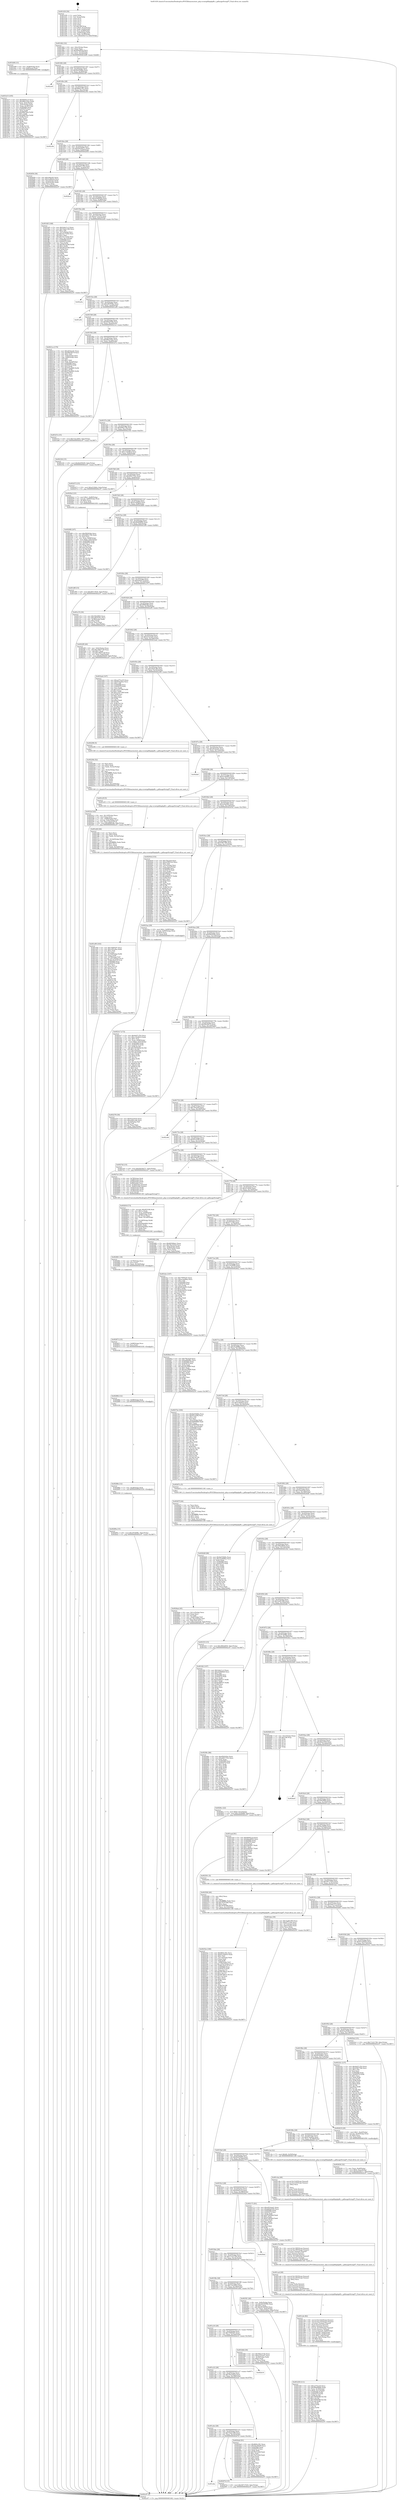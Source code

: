 digraph "0x401430" {
  label = "0x401430 (/mnt/c/Users/mathe/Desktop/tcc/POCII/binaries/extr_php-srcextgdlibgdgdft.c_gdImageStringFT_Final-ollvm.out::main(0))"
  labelloc = "t"
  node[shape=record]

  Entry [label="",width=0.3,height=0.3,shape=circle,fillcolor=black,style=filled]
  "0x401462" [label="{
     0x401462 [32]\l
     | [instrs]\l
     &nbsp;&nbsp;0x401462 \<+6\>: mov -0xbc(%rbp),%eax\l
     &nbsp;&nbsp;0x401468 \<+2\>: mov %eax,%ecx\l
     &nbsp;&nbsp;0x40146a \<+6\>: sub $0x8dedf954,%ecx\l
     &nbsp;&nbsp;0x401470 \<+6\>: mov %eax,-0xc0(%rbp)\l
     &nbsp;&nbsp;0x401476 \<+6\>: mov %ecx,-0xc4(%rbp)\l
     &nbsp;&nbsp;0x40147c \<+6\>: je 0000000000401b08 \<main+0x6d8\>\l
  }"]
  "0x401b08" [label="{
     0x401b08 [13]\l
     | [instrs]\l
     &nbsp;&nbsp;0x401b08 \<+4\>: mov -0x48(%rbp),%rax\l
     &nbsp;&nbsp;0x401b0c \<+4\>: mov 0x8(%rax),%rdi\l
     &nbsp;&nbsp;0x401b10 \<+5\>: call 0000000000401060 \<atoi@plt\>\l
     | [calls]\l
     &nbsp;&nbsp;0x401060 \{1\} (unknown)\l
  }"]
  "0x401482" [label="{
     0x401482 [28]\l
     | [instrs]\l
     &nbsp;&nbsp;0x401482 \<+5\>: jmp 0000000000401487 \<main+0x57\>\l
     &nbsp;&nbsp;0x401487 \<+6\>: mov -0xc0(%rbp),%eax\l
     &nbsp;&nbsp;0x40148d \<+5\>: sub $0x8e039d8a,%eax\l
     &nbsp;&nbsp;0x401492 \<+6\>: mov %eax,-0xc8(%rbp)\l
     &nbsp;&nbsp;0x401498 \<+6\>: je 0000000000402c65 \<main+0x1835\>\l
  }"]
  Exit [label="",width=0.3,height=0.3,shape=circle,fillcolor=black,style=filled,peripheries=2]
  "0x402c65" [label="{
     0x402c65\l
  }", style=dashed]
  "0x40149e" [label="{
     0x40149e [28]\l
     | [instrs]\l
     &nbsp;&nbsp;0x40149e \<+5\>: jmp 00000000004014a3 \<main+0x73\>\l
     &nbsp;&nbsp;0x4014a3 \<+6\>: mov -0xc0(%rbp),%eax\l
     &nbsp;&nbsp;0x4014a9 \<+5\>: sub $0x8fd2c301,%eax\l
     &nbsp;&nbsp;0x4014ae \<+6\>: mov %eax,-0xcc(%rbp)\l
     &nbsp;&nbsp;0x4014b4 \<+6\>: je 0000000000402c0b \<main+0x17db\>\l
  }"]
  "0x40289a" [label="{
     0x40289a [15]\l
     | [instrs]\l
     &nbsp;&nbsp;0x40289a \<+10\>: movl $0x3f7d498c,-0xbc(%rbp)\l
     &nbsp;&nbsp;0x4028a4 \<+5\>: jmp 0000000000402c97 \<main+0x1867\>\l
  }"]
  "0x402c0b" [label="{
     0x402c0b\l
  }", style=dashed]
  "0x4014ba" [label="{
     0x4014ba [28]\l
     | [instrs]\l
     &nbsp;&nbsp;0x4014ba \<+5\>: jmp 00000000004014bf \<main+0x8f\>\l
     &nbsp;&nbsp;0x4014bf \<+6\>: mov -0xc0(%rbp),%eax\l
     &nbsp;&nbsp;0x4014c5 \<+5\>: sub $0x92036271,%eax\l
     &nbsp;&nbsp;0x4014ca \<+6\>: mov %eax,-0xd0(%rbp)\l
     &nbsp;&nbsp;0x4014d0 \<+6\>: je 0000000000402656 \<main+0x1226\>\l
  }"]
  "0x40288e" [label="{
     0x40288e [12]\l
     | [instrs]\l
     &nbsp;&nbsp;0x40288e \<+7\>: mov -0xa8(%rbp),%rdi\l
     &nbsp;&nbsp;0x402895 \<+5\>: call 0000000000401030 \<free@plt\>\l
     | [calls]\l
     &nbsp;&nbsp;0x401030 \{1\} (unknown)\l
  }"]
  "0x402656" [label="{
     0x402656 [36]\l
     | [instrs]\l
     &nbsp;&nbsp;0x402656 \<+5\>: mov $0xc9dea93,%eax\l
     &nbsp;&nbsp;0x40265b \<+5\>: mov $0x2cdbbfcb,%ecx\l
     &nbsp;&nbsp;0x402660 \<+6\>: mov -0xac(%rbp),%edx\l
     &nbsp;&nbsp;0x402666 \<+6\>: cmp -0xa0(%rbp),%edx\l
     &nbsp;&nbsp;0x40266c \<+3\>: cmovl %ecx,%eax\l
     &nbsp;&nbsp;0x40266f \<+6\>: mov %eax,-0xbc(%rbp)\l
     &nbsp;&nbsp;0x402675 \<+5\>: jmp 0000000000402c97 \<main+0x1867\>\l
  }"]
  "0x4014d6" [label="{
     0x4014d6 [28]\l
     | [instrs]\l
     &nbsp;&nbsp;0x4014d6 \<+5\>: jmp 00000000004014db \<main+0xab\>\l
     &nbsp;&nbsp;0x4014db \<+6\>: mov -0xc0(%rbp),%eax\l
     &nbsp;&nbsp;0x4014e1 \<+5\>: sub $0x9a07c763,%eax\l
     &nbsp;&nbsp;0x4014e6 \<+6\>: mov %eax,-0xd4(%rbp)\l
     &nbsp;&nbsp;0x4014ec \<+6\>: je 0000000000402bce \<main+0x179e\>\l
  }"]
  "0x402882" [label="{
     0x402882 [12]\l
     | [instrs]\l
     &nbsp;&nbsp;0x402882 \<+7\>: mov -0x98(%rbp),%rdi\l
     &nbsp;&nbsp;0x402889 \<+5\>: call 0000000000401030 \<free@plt\>\l
     | [calls]\l
     &nbsp;&nbsp;0x401030 \{1\} (unknown)\l
  }"]
  "0x402bce" [label="{
     0x402bce\l
  }", style=dashed]
  "0x4014f2" [label="{
     0x4014f2 [28]\l
     | [instrs]\l
     &nbsp;&nbsp;0x4014f2 \<+5\>: jmp 00000000004014f7 \<main+0xc7\>\l
     &nbsp;&nbsp;0x4014f7 \<+6\>: mov -0xc0(%rbp),%eax\l
     &nbsp;&nbsp;0x4014fd \<+5\>: sub $0xa0280826,%eax\l
     &nbsp;&nbsp;0x401502 \<+6\>: mov %eax,-0xd8(%rbp)\l
     &nbsp;&nbsp;0x401508 \<+6\>: je 0000000000401fd5 \<main+0xba5\>\l
  }"]
  "0x402873" [label="{
     0x402873 [15]\l
     | [instrs]\l
     &nbsp;&nbsp;0x402873 \<+7\>: mov -0x88(%rbp),%rcx\l
     &nbsp;&nbsp;0x40287a \<+3\>: mov %rcx,%rdi\l
     &nbsp;&nbsp;0x40287d \<+5\>: call 0000000000401030 \<free@plt\>\l
     | [calls]\l
     &nbsp;&nbsp;0x401030 \{1\} (unknown)\l
  }"]
  "0x401fd5" [label="{
     0x401fd5 [168]\l
     | [instrs]\l
     &nbsp;&nbsp;0x401fd5 \<+5\>: mov $0x5efe11c3,%eax\l
     &nbsp;&nbsp;0x401fda \<+5\>: mov $0x7deb1346,%ecx\l
     &nbsp;&nbsp;0x401fdf \<+2\>: mov $0x1,%dl\l
     &nbsp;&nbsp;0x401fe1 \<+3\>: mov -0x7c(%rbp),%esi\l
     &nbsp;&nbsp;0x401fe4 \<+6\>: sub $0x32175c62,%esi\l
     &nbsp;&nbsp;0x401fea \<+3\>: add $0x1,%esi\l
     &nbsp;&nbsp;0x401fed \<+6\>: add $0x32175c62,%esi\l
     &nbsp;&nbsp;0x401ff3 \<+3\>: mov %esi,-0x7c(%rbp)\l
     &nbsp;&nbsp;0x401ff6 \<+7\>: mov 0x405060,%esi\l
     &nbsp;&nbsp;0x401ffd \<+7\>: mov 0x405070,%edi\l
     &nbsp;&nbsp;0x402004 \<+3\>: mov %esi,%r8d\l
     &nbsp;&nbsp;0x402007 \<+7\>: sub $0x5833e540,%r8d\l
     &nbsp;&nbsp;0x40200e \<+4\>: sub $0x1,%r8d\l
     &nbsp;&nbsp;0x402012 \<+7\>: add $0x5833e540,%r8d\l
     &nbsp;&nbsp;0x402019 \<+4\>: imul %r8d,%esi\l
     &nbsp;&nbsp;0x40201d \<+3\>: and $0x1,%esi\l
     &nbsp;&nbsp;0x402020 \<+3\>: cmp $0x0,%esi\l
     &nbsp;&nbsp;0x402023 \<+4\>: sete %r9b\l
     &nbsp;&nbsp;0x402027 \<+3\>: cmp $0xa,%edi\l
     &nbsp;&nbsp;0x40202a \<+4\>: setl %r10b\l
     &nbsp;&nbsp;0x40202e \<+3\>: mov %r9b,%r11b\l
     &nbsp;&nbsp;0x402031 \<+4\>: xor $0xff,%r11b\l
     &nbsp;&nbsp;0x402035 \<+3\>: mov %r10b,%bl\l
     &nbsp;&nbsp;0x402038 \<+3\>: xor $0xff,%bl\l
     &nbsp;&nbsp;0x40203b \<+3\>: xor $0x1,%dl\l
     &nbsp;&nbsp;0x40203e \<+3\>: mov %r11b,%r14b\l
     &nbsp;&nbsp;0x402041 \<+4\>: and $0xff,%r14b\l
     &nbsp;&nbsp;0x402045 \<+3\>: and %dl,%r9b\l
     &nbsp;&nbsp;0x402048 \<+3\>: mov %bl,%r15b\l
     &nbsp;&nbsp;0x40204b \<+4\>: and $0xff,%r15b\l
     &nbsp;&nbsp;0x40204f \<+3\>: and %dl,%r10b\l
     &nbsp;&nbsp;0x402052 \<+3\>: or %r9b,%r14b\l
     &nbsp;&nbsp;0x402055 \<+3\>: or %r10b,%r15b\l
     &nbsp;&nbsp;0x402058 \<+3\>: xor %r15b,%r14b\l
     &nbsp;&nbsp;0x40205b \<+3\>: or %bl,%r11b\l
     &nbsp;&nbsp;0x40205e \<+4\>: xor $0xff,%r11b\l
     &nbsp;&nbsp;0x402062 \<+3\>: or $0x1,%dl\l
     &nbsp;&nbsp;0x402065 \<+3\>: and %dl,%r11b\l
     &nbsp;&nbsp;0x402068 \<+3\>: or %r11b,%r14b\l
     &nbsp;&nbsp;0x40206b \<+4\>: test $0x1,%r14b\l
     &nbsp;&nbsp;0x40206f \<+3\>: cmovne %ecx,%eax\l
     &nbsp;&nbsp;0x402072 \<+6\>: mov %eax,-0xbc(%rbp)\l
     &nbsp;&nbsp;0x402078 \<+5\>: jmp 0000000000402c97 \<main+0x1867\>\l
  }"]
  "0x40150e" [label="{
     0x40150e [28]\l
     | [instrs]\l
     &nbsp;&nbsp;0x40150e \<+5\>: jmp 0000000000401513 \<main+0xe3\>\l
     &nbsp;&nbsp;0x401513 \<+6\>: mov -0xc0(%rbp),%eax\l
     &nbsp;&nbsp;0x401519 \<+5\>: sub $0xa275ce35,%eax\l
     &nbsp;&nbsp;0x40151e \<+6\>: mov %eax,-0xdc(%rbp)\l
     &nbsp;&nbsp;0x401524 \<+6\>: je 0000000000402a0a \<main+0x15da\>\l
  }"]
  "0x402861" [label="{
     0x402861 [18]\l
     | [instrs]\l
     &nbsp;&nbsp;0x402861 \<+4\>: mov -0x78(%rbp),%rcx\l
     &nbsp;&nbsp;0x402865 \<+3\>: mov %rcx,%rdi\l
     &nbsp;&nbsp;0x402868 \<+6\>: mov %eax,-0x1d4(%rbp)\l
     &nbsp;&nbsp;0x40286e \<+5\>: call 0000000000401030 \<free@plt\>\l
     | [calls]\l
     &nbsp;&nbsp;0x401030 \{1\} (unknown)\l
  }"]
  "0x402a0a" [label="{
     0x402a0a\l
  }", style=dashed]
  "0x40152a" [label="{
     0x40152a [28]\l
     | [instrs]\l
     &nbsp;&nbsp;0x40152a \<+5\>: jmp 000000000040152f \<main+0xff\>\l
     &nbsp;&nbsp;0x40152f \<+6\>: mov -0xc0(%rbp),%eax\l
     &nbsp;&nbsp;0x401535 \<+5\>: sub $0xa90763bc,%eax\l
     &nbsp;&nbsp;0x40153a \<+6\>: mov %eax,-0xe0(%rbp)\l
     &nbsp;&nbsp;0x401540 \<+6\>: je 0000000000401a92 \<main+0x662\>\l
  }"]
  "0x402818" [label="{
     0x402818 [73]\l
     | [instrs]\l
     &nbsp;&nbsp;0x402818 \<+10\>: movabs $0x403106,%rdi\l
     &nbsp;&nbsp;0x402822 \<+5\>: mov $0x1a,%edx\l
     &nbsp;&nbsp;0x402827 \<+7\>: mov %rax,-0xb8(%rbp)\l
     &nbsp;&nbsp;0x40282e \<+7\>: mov -0xb8(%rbp),%rax\l
     &nbsp;&nbsp;0x402835 \<+3\>: movsbl (%rax),%eax\l
     &nbsp;&nbsp;0x402838 \<+6\>: mov %edx,-0x1d0(%rbp)\l
     &nbsp;&nbsp;0x40283e \<+1\>: cltd\l
     &nbsp;&nbsp;0x40283f \<+7\>: mov -0x1d0(%rbp),%r8d\l
     &nbsp;&nbsp;0x402846 \<+3\>: idiv %r8d\l
     &nbsp;&nbsp;0x402849 \<+6\>: sub $0xb4deb842,%edx\l
     &nbsp;&nbsp;0x40284f \<+3\>: add $0x61,%edx\l
     &nbsp;&nbsp;0x402852 \<+6\>: add $0xb4deb842,%edx\l
     &nbsp;&nbsp;0x402858 \<+2\>: mov %edx,%esi\l
     &nbsp;&nbsp;0x40285a \<+2\>: mov $0x0,%al\l
     &nbsp;&nbsp;0x40285c \<+5\>: call 0000000000401040 \<printf@plt\>\l
     | [calls]\l
     &nbsp;&nbsp;0x401040 \{1\} (unknown)\l
  }"]
  "0x401a92" [label="{
     0x401a92\l
  }", style=dashed]
  "0x401546" [label="{
     0x401546 [28]\l
     | [instrs]\l
     &nbsp;&nbsp;0x401546 \<+5\>: jmp 000000000040154b \<main+0x11b\>\l
     &nbsp;&nbsp;0x40154b \<+6\>: mov -0xc0(%rbp),%eax\l
     &nbsp;&nbsp;0x401551 \<+5\>: sub $0xb60a035b,%eax\l
     &nbsp;&nbsp;0x401556 \<+6\>: mov %eax,-0xe4(%rbp)\l
     &nbsp;&nbsp;0x40155c \<+6\>: je 00000000004021ce \<main+0xd9e\>\l
  }"]
  "0x4026ab" [label="{
     0x4026ab [45]\l
     | [instrs]\l
     &nbsp;&nbsp;0x4026ab \<+6\>: mov -0x1cc(%rbp),%ecx\l
     &nbsp;&nbsp;0x4026b1 \<+3\>: imul %eax,%ecx\l
     &nbsp;&nbsp;0x4026b4 \<+3\>: mov %cl,%dil\l
     &nbsp;&nbsp;0x4026b7 \<+7\>: mov -0xa8(%rbp),%r8\l
     &nbsp;&nbsp;0x4026be \<+7\>: movslq -0xac(%rbp),%r9\l
     &nbsp;&nbsp;0x4026c5 \<+4\>: mov %dil,(%r8,%r9,1)\l
     &nbsp;&nbsp;0x4026c9 \<+10\>: movl $0x31be43a6,-0xbc(%rbp)\l
     &nbsp;&nbsp;0x4026d3 \<+5\>: jmp 0000000000402c97 \<main+0x1867\>\l
  }"]
  "0x4021ce" [label="{
     0x4021ce [170]\l
     | [instrs]\l
     &nbsp;&nbsp;0x4021ce \<+5\>: mov $0xe832eed1,%eax\l
     &nbsp;&nbsp;0x4021d3 \<+5\>: mov $0xf9630b79,%ecx\l
     &nbsp;&nbsp;0x4021d8 \<+2\>: mov $0x1,%dl\l
     &nbsp;&nbsp;0x4021da \<+6\>: mov -0x8c(%rbp),%esi\l
     &nbsp;&nbsp;0x4021e0 \<+3\>: cmp -0x80(%rbp),%esi\l
     &nbsp;&nbsp;0x4021e3 \<+4\>: setl %dil\l
     &nbsp;&nbsp;0x4021e7 \<+4\>: and $0x1,%dil\l
     &nbsp;&nbsp;0x4021eb \<+4\>: mov %dil,-0x2d(%rbp)\l
     &nbsp;&nbsp;0x4021ef \<+7\>: mov 0x405060,%esi\l
     &nbsp;&nbsp;0x4021f6 \<+8\>: mov 0x405070,%r8d\l
     &nbsp;&nbsp;0x4021fe \<+3\>: mov %esi,%r9d\l
     &nbsp;&nbsp;0x402201 \<+7\>: sub $0x57bad665,%r9d\l
     &nbsp;&nbsp;0x402208 \<+4\>: sub $0x1,%r9d\l
     &nbsp;&nbsp;0x40220c \<+7\>: add $0x57bad665,%r9d\l
     &nbsp;&nbsp;0x402213 \<+4\>: imul %r9d,%esi\l
     &nbsp;&nbsp;0x402217 \<+3\>: and $0x1,%esi\l
     &nbsp;&nbsp;0x40221a \<+3\>: cmp $0x0,%esi\l
     &nbsp;&nbsp;0x40221d \<+4\>: sete %dil\l
     &nbsp;&nbsp;0x402221 \<+4\>: cmp $0xa,%r8d\l
     &nbsp;&nbsp;0x402225 \<+4\>: setl %r10b\l
     &nbsp;&nbsp;0x402229 \<+3\>: mov %dil,%r11b\l
     &nbsp;&nbsp;0x40222c \<+4\>: xor $0xff,%r11b\l
     &nbsp;&nbsp;0x402230 \<+3\>: mov %r10b,%bl\l
     &nbsp;&nbsp;0x402233 \<+3\>: xor $0xff,%bl\l
     &nbsp;&nbsp;0x402236 \<+3\>: xor $0x0,%dl\l
     &nbsp;&nbsp;0x402239 \<+3\>: mov %r11b,%r14b\l
     &nbsp;&nbsp;0x40223c \<+4\>: and $0x0,%r14b\l
     &nbsp;&nbsp;0x402240 \<+3\>: and %dl,%dil\l
     &nbsp;&nbsp;0x402243 \<+3\>: mov %bl,%r15b\l
     &nbsp;&nbsp;0x402246 \<+4\>: and $0x0,%r15b\l
     &nbsp;&nbsp;0x40224a \<+3\>: and %dl,%r10b\l
     &nbsp;&nbsp;0x40224d \<+3\>: or %dil,%r14b\l
     &nbsp;&nbsp;0x402250 \<+3\>: or %r10b,%r15b\l
     &nbsp;&nbsp;0x402253 \<+3\>: xor %r15b,%r14b\l
     &nbsp;&nbsp;0x402256 \<+3\>: or %bl,%r11b\l
     &nbsp;&nbsp;0x402259 \<+4\>: xor $0xff,%r11b\l
     &nbsp;&nbsp;0x40225d \<+3\>: or $0x0,%dl\l
     &nbsp;&nbsp;0x402260 \<+3\>: and %dl,%r11b\l
     &nbsp;&nbsp;0x402263 \<+3\>: or %r11b,%r14b\l
     &nbsp;&nbsp;0x402266 \<+4\>: test $0x1,%r14b\l
     &nbsp;&nbsp;0x40226a \<+3\>: cmovne %ecx,%eax\l
     &nbsp;&nbsp;0x40226d \<+6\>: mov %eax,-0xbc(%rbp)\l
     &nbsp;&nbsp;0x402273 \<+5\>: jmp 0000000000402c97 \<main+0x1867\>\l
  }"]
  "0x401562" [label="{
     0x401562 [28]\l
     | [instrs]\l
     &nbsp;&nbsp;0x401562 \<+5\>: jmp 0000000000401567 \<main+0x137\>\l
     &nbsp;&nbsp;0x401567 \<+6\>: mov -0xc0(%rbp),%eax\l
     &nbsp;&nbsp;0x40156d \<+5\>: sub $0xb8b216ae,%eax\l
     &nbsp;&nbsp;0x401572 \<+6\>: mov %eax,-0xe8(%rbp)\l
     &nbsp;&nbsp;0x401578 \<+6\>: je 0000000000401b7e \<main+0x74e\>\l
  }"]
  "0x40267f" [label="{
     0x40267f [44]\l
     | [instrs]\l
     &nbsp;&nbsp;0x40267f \<+2\>: xor %ecx,%ecx\l
     &nbsp;&nbsp;0x402681 \<+5\>: mov $0x2,%edx\l
     &nbsp;&nbsp;0x402686 \<+6\>: mov %edx,-0x1c8(%rbp)\l
     &nbsp;&nbsp;0x40268c \<+1\>: cltd\l
     &nbsp;&nbsp;0x40268d \<+6\>: mov -0x1c8(%rbp),%esi\l
     &nbsp;&nbsp;0x402693 \<+2\>: idiv %esi\l
     &nbsp;&nbsp;0x402695 \<+6\>: imul $0xfffffffe,%edx,%edx\l
     &nbsp;&nbsp;0x40269b \<+3\>: sub $0x1,%ecx\l
     &nbsp;&nbsp;0x40269e \<+2\>: sub %ecx,%edx\l
     &nbsp;&nbsp;0x4026a0 \<+6\>: mov %edx,-0x1cc(%rbp)\l
     &nbsp;&nbsp;0x4026a6 \<+5\>: call 0000000000401160 \<next_i\>\l
     | [calls]\l
     &nbsp;&nbsp;0x401160 \{1\} (/mnt/c/Users/mathe/Desktop/tcc/POCII/binaries/extr_php-srcextgdlibgdgdft.c_gdImageStringFT_Final-ollvm.out::next_i)\l
  }"]
  "0x401b7e" [label="{
     0x401b7e [15]\l
     | [instrs]\l
     &nbsp;&nbsp;0x401b7e \<+10\>: movl $0x722c4003,-0xbc(%rbp)\l
     &nbsp;&nbsp;0x401b88 \<+5\>: jmp 0000000000402c97 \<main+0x1867\>\l
  }"]
  "0x40157e" [label="{
     0x40157e [28]\l
     | [instrs]\l
     &nbsp;&nbsp;0x40157e \<+5\>: jmp 0000000000401583 \<main+0x153\>\l
     &nbsp;&nbsp;0x401583 \<+6\>: mov -0xc0(%rbp),%eax\l
     &nbsp;&nbsp;0x401589 \<+5\>: sub $0xb982c70b,%eax\l
     &nbsp;&nbsp;0x40158e \<+6\>: mov %eax,-0xec(%rbp)\l
     &nbsp;&nbsp;0x401594 \<+6\>: je 0000000000402164 \<main+0xd34\>\l
  }"]
  "0x402636" [label="{
     0x402636 [32]\l
     | [instrs]\l
     &nbsp;&nbsp;0x402636 \<+7\>: mov %rax,-0xa8(%rbp)\l
     &nbsp;&nbsp;0x40263d \<+10\>: movl $0x0,-0xac(%rbp)\l
     &nbsp;&nbsp;0x402647 \<+10\>: movl $0x92036271,-0xbc(%rbp)\l
     &nbsp;&nbsp;0x402651 \<+5\>: jmp 0000000000402c97 \<main+0x1867\>\l
  }"]
  "0x402164" [label="{
     0x402164 [15]\l
     | [instrs]\l
     &nbsp;&nbsp;0x402164 \<+10\>: movl $0x6b459205,-0xbc(%rbp)\l
     &nbsp;&nbsp;0x40216e \<+5\>: jmp 0000000000402c97 \<main+0x1867\>\l
  }"]
  "0x40159a" [label="{
     0x40159a [28]\l
     | [instrs]\l
     &nbsp;&nbsp;0x40159a \<+5\>: jmp 000000000040159f \<main+0x16f\>\l
     &nbsp;&nbsp;0x40159f \<+6\>: mov -0xc0(%rbp),%eax\l
     &nbsp;&nbsp;0x4015a5 \<+5\>: sub $0xc12bd814,%eax\l
     &nbsp;&nbsp;0x4015aa \<+6\>: mov %eax,-0xf0(%rbp)\l
     &nbsp;&nbsp;0x4015b0 \<+6\>: je 0000000000402473 \<main+0x1043\>\l
  }"]
  "0x40252e" [label="{
     0x40252e [180]\l
     | [instrs]\l
     &nbsp;&nbsp;0x40252e \<+5\>: mov $0x8fd2c301,%ecx\l
     &nbsp;&nbsp;0x402533 \<+5\>: mov $0x61a2b055,%edx\l
     &nbsp;&nbsp;0x402538 \<+3\>: mov $0x1,%sil\l
     &nbsp;&nbsp;0x40253b \<+6\>: mov -0x1c4(%rbp),%edi\l
     &nbsp;&nbsp;0x402541 \<+3\>: imul %eax,%edi\l
     &nbsp;&nbsp;0x402544 \<+3\>: mov %dil,%r8b\l
     &nbsp;&nbsp;0x402547 \<+7\>: mov -0x98(%rbp),%r9\l
     &nbsp;&nbsp;0x40254e \<+7\>: movslq -0x9c(%rbp),%r10\l
     &nbsp;&nbsp;0x402555 \<+4\>: mov %r8b,(%r9,%r10,1)\l
     &nbsp;&nbsp;0x402559 \<+7\>: mov 0x405060,%eax\l
     &nbsp;&nbsp;0x402560 \<+7\>: mov 0x405070,%edi\l
     &nbsp;&nbsp;0x402567 \<+3\>: mov %eax,%r11d\l
     &nbsp;&nbsp;0x40256a \<+7\>: add $0x94748cec,%r11d\l
     &nbsp;&nbsp;0x402571 \<+4\>: sub $0x1,%r11d\l
     &nbsp;&nbsp;0x402575 \<+7\>: sub $0x94748cec,%r11d\l
     &nbsp;&nbsp;0x40257c \<+4\>: imul %r11d,%eax\l
     &nbsp;&nbsp;0x402580 \<+3\>: and $0x1,%eax\l
     &nbsp;&nbsp;0x402583 \<+3\>: cmp $0x0,%eax\l
     &nbsp;&nbsp;0x402586 \<+4\>: sete %r8b\l
     &nbsp;&nbsp;0x40258a \<+3\>: cmp $0xa,%edi\l
     &nbsp;&nbsp;0x40258d \<+3\>: setl %bl\l
     &nbsp;&nbsp;0x402590 \<+3\>: mov %r8b,%r14b\l
     &nbsp;&nbsp;0x402593 \<+4\>: xor $0xff,%r14b\l
     &nbsp;&nbsp;0x402597 \<+3\>: mov %bl,%r15b\l
     &nbsp;&nbsp;0x40259a \<+4\>: xor $0xff,%r15b\l
     &nbsp;&nbsp;0x40259e \<+4\>: xor $0x0,%sil\l
     &nbsp;&nbsp;0x4025a2 \<+3\>: mov %r14b,%r12b\l
     &nbsp;&nbsp;0x4025a5 \<+4\>: and $0x0,%r12b\l
     &nbsp;&nbsp;0x4025a9 \<+3\>: and %sil,%r8b\l
     &nbsp;&nbsp;0x4025ac \<+3\>: mov %r15b,%r13b\l
     &nbsp;&nbsp;0x4025af \<+4\>: and $0x0,%r13b\l
     &nbsp;&nbsp;0x4025b3 \<+3\>: and %sil,%bl\l
     &nbsp;&nbsp;0x4025b6 \<+3\>: or %r8b,%r12b\l
     &nbsp;&nbsp;0x4025b9 \<+3\>: or %bl,%r13b\l
     &nbsp;&nbsp;0x4025bc \<+3\>: xor %r13b,%r12b\l
     &nbsp;&nbsp;0x4025bf \<+3\>: or %r15b,%r14b\l
     &nbsp;&nbsp;0x4025c2 \<+4\>: xor $0xff,%r14b\l
     &nbsp;&nbsp;0x4025c6 \<+4\>: or $0x0,%sil\l
     &nbsp;&nbsp;0x4025ca \<+3\>: and %sil,%r14b\l
     &nbsp;&nbsp;0x4025cd \<+3\>: or %r14b,%r12b\l
     &nbsp;&nbsp;0x4025d0 \<+4\>: test $0x1,%r12b\l
     &nbsp;&nbsp;0x4025d4 \<+3\>: cmovne %edx,%ecx\l
     &nbsp;&nbsp;0x4025d7 \<+6\>: mov %ecx,-0xbc(%rbp)\l
     &nbsp;&nbsp;0x4025dd \<+5\>: jmp 0000000000402c97 \<main+0x1867\>\l
  }"]
  "0x402473" [label="{
     0x402473 [15]\l
     | [instrs]\l
     &nbsp;&nbsp;0x402473 \<+10\>: movl $0xd31fb0a,-0xbc(%rbp)\l
     &nbsp;&nbsp;0x40247d \<+5\>: jmp 0000000000402c97 \<main+0x1867\>\l
  }"]
  "0x4015b6" [label="{
     0x4015b6 [28]\l
     | [instrs]\l
     &nbsp;&nbsp;0x4015b6 \<+5\>: jmp 00000000004015bb \<main+0x18b\>\l
     &nbsp;&nbsp;0x4015bb \<+6\>: mov -0xc0(%rbp),%eax\l
     &nbsp;&nbsp;0x4015c1 \<+5\>: sub $0xd001753c,%eax\l
     &nbsp;&nbsp;0x4015c6 \<+6\>: mov %eax,-0xf4(%rbp)\l
     &nbsp;&nbsp;0x4015cc \<+6\>: je 00000000004020e2 \<main+0xcb2\>\l
  }"]
  "0x402506" [label="{
     0x402506 [40]\l
     | [instrs]\l
     &nbsp;&nbsp;0x402506 \<+5\>: mov $0x2,%ecx\l
     &nbsp;&nbsp;0x40250b \<+1\>: cltd\l
     &nbsp;&nbsp;0x40250c \<+2\>: idiv %ecx\l
     &nbsp;&nbsp;0x40250e \<+6\>: imul $0xfffffffe,%edx,%ecx\l
     &nbsp;&nbsp;0x402514 \<+6\>: add $0x78787fb6,%ecx\l
     &nbsp;&nbsp;0x40251a \<+3\>: add $0x1,%ecx\l
     &nbsp;&nbsp;0x40251d \<+6\>: sub $0x78787fb6,%ecx\l
     &nbsp;&nbsp;0x402523 \<+6\>: mov %ecx,-0x1c4(%rbp)\l
     &nbsp;&nbsp;0x402529 \<+5\>: call 0000000000401160 \<next_i\>\l
     | [calls]\l
     &nbsp;&nbsp;0x401160 \{1\} (/mnt/c/Users/mathe/Desktop/tcc/POCII/binaries/extr_php-srcextgdlibgdgdft.c_gdImageStringFT_Final-ollvm.out::next_i)\l
  }"]
  "0x4020e2" [label="{
     0x4020e2 [23]\l
     | [instrs]\l
     &nbsp;&nbsp;0x4020e2 \<+7\>: movl $0x1,-0x80(%rbp)\l
     &nbsp;&nbsp;0x4020e9 \<+4\>: movslq -0x80(%rbp),%rax\l
     &nbsp;&nbsp;0x4020ed \<+4\>: shl $0x2,%rax\l
     &nbsp;&nbsp;0x4020f1 \<+3\>: mov %rax,%rdi\l
     &nbsp;&nbsp;0x4020f4 \<+5\>: call 0000000000401050 \<malloc@plt\>\l
     | [calls]\l
     &nbsp;&nbsp;0x401050 \{1\} (unknown)\l
  }"]
  "0x4015d2" [label="{
     0x4015d2 [28]\l
     | [instrs]\l
     &nbsp;&nbsp;0x4015d2 \<+5\>: jmp 00000000004015d7 \<main+0x1a7\>\l
     &nbsp;&nbsp;0x4015d7 \<+6\>: mov -0xc0(%rbp),%eax\l
     &nbsp;&nbsp;0x4015dd \<+5\>: sub $0xd1a0d624,%eax\l
     &nbsp;&nbsp;0x4015e2 \<+6\>: mov %eax,-0xf8(%rbp)\l
     &nbsp;&nbsp;0x4015e8 \<+6\>: je 00000000004028b8 \<main+0x1488\>\l
  }"]
  "0x4023c7" [label="{
     0x4023c7 [172]\l
     | [instrs]\l
     &nbsp;&nbsp;0x4023c7 \<+5\>: mov $0x9a07c763,%ecx\l
     &nbsp;&nbsp;0x4023cc \<+5\>: mov $0xc12bd814,%edx\l
     &nbsp;&nbsp;0x4023d1 \<+3\>: mov $0x1,%sil\l
     &nbsp;&nbsp;0x4023d4 \<+7\>: mov %rax,-0x98(%rbp)\l
     &nbsp;&nbsp;0x4023db \<+10\>: movl $0x0,-0x9c(%rbp)\l
     &nbsp;&nbsp;0x4023e5 \<+8\>: mov 0x405060,%r8d\l
     &nbsp;&nbsp;0x4023ed \<+8\>: mov 0x405070,%r9d\l
     &nbsp;&nbsp;0x4023f5 \<+3\>: mov %r8d,%r10d\l
     &nbsp;&nbsp;0x4023f8 \<+7\>: add $0x7d550d5d,%r10d\l
     &nbsp;&nbsp;0x4023ff \<+4\>: sub $0x1,%r10d\l
     &nbsp;&nbsp;0x402403 \<+7\>: sub $0x7d550d5d,%r10d\l
     &nbsp;&nbsp;0x40240a \<+4\>: imul %r10d,%r8d\l
     &nbsp;&nbsp;0x40240e \<+4\>: and $0x1,%r8d\l
     &nbsp;&nbsp;0x402412 \<+4\>: cmp $0x0,%r8d\l
     &nbsp;&nbsp;0x402416 \<+4\>: sete %r11b\l
     &nbsp;&nbsp;0x40241a \<+4\>: cmp $0xa,%r9d\l
     &nbsp;&nbsp;0x40241e \<+3\>: setl %bl\l
     &nbsp;&nbsp;0x402421 \<+3\>: mov %r11b,%r14b\l
     &nbsp;&nbsp;0x402424 \<+4\>: xor $0xff,%r14b\l
     &nbsp;&nbsp;0x402428 \<+3\>: mov %bl,%r15b\l
     &nbsp;&nbsp;0x40242b \<+4\>: xor $0xff,%r15b\l
     &nbsp;&nbsp;0x40242f \<+4\>: xor $0x1,%sil\l
     &nbsp;&nbsp;0x402433 \<+3\>: mov %r14b,%r12b\l
     &nbsp;&nbsp;0x402436 \<+4\>: and $0xff,%r12b\l
     &nbsp;&nbsp;0x40243a \<+3\>: and %sil,%r11b\l
     &nbsp;&nbsp;0x40243d \<+3\>: mov %r15b,%r13b\l
     &nbsp;&nbsp;0x402440 \<+4\>: and $0xff,%r13b\l
     &nbsp;&nbsp;0x402444 \<+3\>: and %sil,%bl\l
     &nbsp;&nbsp;0x402447 \<+3\>: or %r11b,%r12b\l
     &nbsp;&nbsp;0x40244a \<+3\>: or %bl,%r13b\l
     &nbsp;&nbsp;0x40244d \<+3\>: xor %r13b,%r12b\l
     &nbsp;&nbsp;0x402450 \<+3\>: or %r15b,%r14b\l
     &nbsp;&nbsp;0x402453 \<+4\>: xor $0xff,%r14b\l
     &nbsp;&nbsp;0x402457 \<+4\>: or $0x1,%sil\l
     &nbsp;&nbsp;0x40245b \<+3\>: and %sil,%r14b\l
     &nbsp;&nbsp;0x40245e \<+3\>: or %r14b,%r12b\l
     &nbsp;&nbsp;0x402461 \<+4\>: test $0x1,%r12b\l
     &nbsp;&nbsp;0x402465 \<+3\>: cmovne %edx,%ecx\l
     &nbsp;&nbsp;0x402468 \<+6\>: mov %ecx,-0xbc(%rbp)\l
     &nbsp;&nbsp;0x40246e \<+5\>: jmp 0000000000402c97 \<main+0x1867\>\l
  }"]
  "0x4028b8" [label="{
     0x4028b8\l
  }", style=dashed]
  "0x4015ee" [label="{
     0x4015ee [28]\l
     | [instrs]\l
     &nbsp;&nbsp;0x4015ee \<+5\>: jmp 00000000004015f3 \<main+0x1c3\>\l
     &nbsp;&nbsp;0x4015f3 \<+6\>: mov -0xc0(%rbp),%eax\l
     &nbsp;&nbsp;0x4015f9 \<+5\>: sub $0xd6d94890,%eax\l
     &nbsp;&nbsp;0x4015fe \<+6\>: mov %eax,-0xfc(%rbp)\l
     &nbsp;&nbsp;0x401604 \<+6\>: je 0000000000401d9f \<main+0x96f\>\l
  }"]
  "0x4022cf" [label="{
     0x4022cf [42]\l
     | [instrs]\l
     &nbsp;&nbsp;0x4022cf \<+6\>: mov -0x1c0(%rbp),%ecx\l
     &nbsp;&nbsp;0x4022d5 \<+3\>: imul %eax,%ecx\l
     &nbsp;&nbsp;0x4022d8 \<+7\>: mov -0x88(%rbp),%r8\l
     &nbsp;&nbsp;0x4022df \<+7\>: movslq -0x8c(%rbp),%r9\l
     &nbsp;&nbsp;0x4022e6 \<+4\>: mov %ecx,(%r8,%r9,4)\l
     &nbsp;&nbsp;0x4022ea \<+10\>: movl $0xdf96f3db,-0xbc(%rbp)\l
     &nbsp;&nbsp;0x4022f4 \<+5\>: jmp 0000000000402c97 \<main+0x1867\>\l
  }"]
  "0x401d9f" [label="{
     0x401d9f [15]\l
     | [instrs]\l
     &nbsp;&nbsp;0x401d9f \<+10\>: movl $0x58717635,-0xbc(%rbp)\l
     &nbsp;&nbsp;0x401da9 \<+5\>: jmp 0000000000402c97 \<main+0x1867\>\l
  }"]
  "0x40160a" [label="{
     0x40160a [28]\l
     | [instrs]\l
     &nbsp;&nbsp;0x40160a \<+5\>: jmp 000000000040160f \<main+0x1df\>\l
     &nbsp;&nbsp;0x40160f \<+6\>: mov -0xc0(%rbp),%eax\l
     &nbsp;&nbsp;0x401615 \<+5\>: sub $0xdc8cb71f,%eax\l
     &nbsp;&nbsp;0x40161a \<+6\>: mov %eax,-0x100(%rbp)\l
     &nbsp;&nbsp;0x401620 \<+6\>: je 0000000000401a74 \<main+0x644\>\l
  }"]
  "0x40229b" [label="{
     0x40229b [52]\l
     | [instrs]\l
     &nbsp;&nbsp;0x40229b \<+2\>: xor %ecx,%ecx\l
     &nbsp;&nbsp;0x40229d \<+5\>: mov $0x2,%edx\l
     &nbsp;&nbsp;0x4022a2 \<+6\>: mov %edx,-0x1bc(%rbp)\l
     &nbsp;&nbsp;0x4022a8 \<+1\>: cltd\l
     &nbsp;&nbsp;0x4022a9 \<+6\>: mov -0x1bc(%rbp),%esi\l
     &nbsp;&nbsp;0x4022af \<+2\>: idiv %esi\l
     &nbsp;&nbsp;0x4022b1 \<+6\>: imul $0xfffffffe,%edx,%edx\l
     &nbsp;&nbsp;0x4022b7 \<+2\>: mov %ecx,%edi\l
     &nbsp;&nbsp;0x4022b9 \<+2\>: sub %edx,%edi\l
     &nbsp;&nbsp;0x4022bb \<+2\>: mov %ecx,%edx\l
     &nbsp;&nbsp;0x4022bd \<+3\>: sub $0x1,%edx\l
     &nbsp;&nbsp;0x4022c0 \<+2\>: add %edx,%edi\l
     &nbsp;&nbsp;0x4022c2 \<+2\>: sub %edi,%ecx\l
     &nbsp;&nbsp;0x4022c4 \<+6\>: mov %ecx,-0x1c0(%rbp)\l
     &nbsp;&nbsp;0x4022ca \<+5\>: call 0000000000401160 \<next_i\>\l
     | [calls]\l
     &nbsp;&nbsp;0x401160 \{1\} (/mnt/c/Users/mathe/Desktop/tcc/POCII/binaries/extr_php-srcextgdlibgdgdft.c_gdImageStringFT_Final-ollvm.out::next_i)\l
  }"]
  "0x401a74" [label="{
     0x401a74 [30]\l
     | [instrs]\l
     &nbsp;&nbsp;0x401a74 \<+5\>: mov $0x50fc9964,%eax\l
     &nbsp;&nbsp;0x401a79 \<+5\>: mov $0xa90763bc,%ecx\l
     &nbsp;&nbsp;0x401a7e \<+3\>: mov -0x38(%rbp),%edx\l
     &nbsp;&nbsp;0x401a81 \<+3\>: cmp $0x2,%edx\l
     &nbsp;&nbsp;0x401a84 \<+3\>: cmovne %ecx,%eax\l
     &nbsp;&nbsp;0x401a87 \<+6\>: mov %eax,-0xbc(%rbp)\l
     &nbsp;&nbsp;0x401a8d \<+5\>: jmp 0000000000402c97 \<main+0x1867\>\l
  }"]
  "0x401626" [label="{
     0x401626 [28]\l
     | [instrs]\l
     &nbsp;&nbsp;0x401626 \<+5\>: jmp 000000000040162b \<main+0x1fb\>\l
     &nbsp;&nbsp;0x40162b \<+6\>: mov -0xc0(%rbp),%eax\l
     &nbsp;&nbsp;0x401631 \<+5\>: sub $0xdf96f3db,%eax\l
     &nbsp;&nbsp;0x401636 \<+6\>: mov %eax,-0x104(%rbp)\l
     &nbsp;&nbsp;0x40163c \<+6\>: je 00000000004022f9 \<main+0xec9\>\l
  }"]
  "0x402c97" [label="{
     0x402c97 [5]\l
     | [instrs]\l
     &nbsp;&nbsp;0x402c97 \<+5\>: jmp 0000000000401462 \<main+0x32\>\l
  }"]
  "0x401430" [label="{
     0x401430 [50]\l
     | [instrs]\l
     &nbsp;&nbsp;0x401430 \<+1\>: push %rbp\l
     &nbsp;&nbsp;0x401431 \<+3\>: mov %rsp,%rbp\l
     &nbsp;&nbsp;0x401434 \<+2\>: push %r15\l
     &nbsp;&nbsp;0x401436 \<+2\>: push %r14\l
     &nbsp;&nbsp;0x401438 \<+2\>: push %r13\l
     &nbsp;&nbsp;0x40143a \<+2\>: push %r12\l
     &nbsp;&nbsp;0x40143c \<+1\>: push %rbx\l
     &nbsp;&nbsp;0x40143d \<+7\>: sub $0x1d8,%rsp\l
     &nbsp;&nbsp;0x401444 \<+7\>: movl $0x0,-0x3c(%rbp)\l
     &nbsp;&nbsp;0x40144b \<+3\>: mov %edi,-0x40(%rbp)\l
     &nbsp;&nbsp;0x40144e \<+4\>: mov %rsi,-0x48(%rbp)\l
     &nbsp;&nbsp;0x401452 \<+3\>: mov -0x40(%rbp),%edi\l
     &nbsp;&nbsp;0x401455 \<+3\>: mov %edi,-0x38(%rbp)\l
     &nbsp;&nbsp;0x401458 \<+10\>: movl $0xdc8cb71f,-0xbc(%rbp)\l
  }"]
  "0x4020f9" [label="{
     0x4020f9 [107]\l
     | [instrs]\l
     &nbsp;&nbsp;0x4020f9 \<+5\>: mov $0xf58303ba,%ecx\l
     &nbsp;&nbsp;0x4020fe \<+5\>: mov $0xb982c70b,%edx\l
     &nbsp;&nbsp;0x402103 \<+2\>: xor %esi,%esi\l
     &nbsp;&nbsp;0x402105 \<+7\>: mov %rax,-0x88(%rbp)\l
     &nbsp;&nbsp;0x40210c \<+10\>: movl $0x0,-0x8c(%rbp)\l
     &nbsp;&nbsp;0x402116 \<+8\>: mov 0x405060,%r8d\l
     &nbsp;&nbsp;0x40211e \<+8\>: mov 0x405070,%r9d\l
     &nbsp;&nbsp;0x402126 \<+3\>: sub $0x1,%esi\l
     &nbsp;&nbsp;0x402129 \<+3\>: mov %r8d,%r10d\l
     &nbsp;&nbsp;0x40212c \<+3\>: add %esi,%r10d\l
     &nbsp;&nbsp;0x40212f \<+4\>: imul %r10d,%r8d\l
     &nbsp;&nbsp;0x402133 \<+4\>: and $0x1,%r8d\l
     &nbsp;&nbsp;0x402137 \<+4\>: cmp $0x0,%r8d\l
     &nbsp;&nbsp;0x40213b \<+4\>: sete %r11b\l
     &nbsp;&nbsp;0x40213f \<+4\>: cmp $0xa,%r9d\l
     &nbsp;&nbsp;0x402143 \<+3\>: setl %bl\l
     &nbsp;&nbsp;0x402146 \<+3\>: mov %r11b,%r14b\l
     &nbsp;&nbsp;0x402149 \<+3\>: and %bl,%r14b\l
     &nbsp;&nbsp;0x40214c \<+3\>: xor %bl,%r11b\l
     &nbsp;&nbsp;0x40214f \<+3\>: or %r11b,%r14b\l
     &nbsp;&nbsp;0x402152 \<+4\>: test $0x1,%r14b\l
     &nbsp;&nbsp;0x402156 \<+3\>: cmovne %edx,%ecx\l
     &nbsp;&nbsp;0x402159 \<+6\>: mov %ecx,-0xbc(%rbp)\l
     &nbsp;&nbsp;0x40215f \<+5\>: jmp 0000000000402c97 \<main+0x1867\>\l
  }"]
  "0x4022f9" [label="{
     0x4022f9 [40]\l
     | [instrs]\l
     &nbsp;&nbsp;0x4022f9 \<+6\>: mov -0x8c(%rbp),%eax\l
     &nbsp;&nbsp;0x4022ff \<+5\>: add $0xc48d71a8,%eax\l
     &nbsp;&nbsp;0x402304 \<+3\>: add $0x1,%eax\l
     &nbsp;&nbsp;0x402307 \<+5\>: sub $0xc48d71a8,%eax\l
     &nbsp;&nbsp;0x40230c \<+6\>: mov %eax,-0x8c(%rbp)\l
     &nbsp;&nbsp;0x402312 \<+10\>: movl $0x6b459205,-0xbc(%rbp)\l
     &nbsp;&nbsp;0x40231c \<+5\>: jmp 0000000000402c97 \<main+0x1867\>\l
  }"]
  "0x401642" [label="{
     0x401642 [28]\l
     | [instrs]\l
     &nbsp;&nbsp;0x401642 \<+5\>: jmp 0000000000401647 \<main+0x217\>\l
     &nbsp;&nbsp;0x401647 \<+6\>: mov -0xc0(%rbp),%eax\l
     &nbsp;&nbsp;0x40164d \<+5\>: sub $0xe21b3a47,%eax\l
     &nbsp;&nbsp;0x401652 \<+6\>: mov %eax,-0x108(%rbp)\l
     &nbsp;&nbsp;0x401658 \<+6\>: je 0000000000401bab \<main+0x77b\>\l
  }"]
  "0x401a6a" [label="{
     0x401a6a\l
  }", style=dashed]
  "0x401bab" [label="{
     0x401bab [147]\l
     | [instrs]\l
     &nbsp;&nbsp;0x401bab \<+5\>: mov $0xa275ce35,%eax\l
     &nbsp;&nbsp;0x401bb0 \<+5\>: mov $0x67faa62e,%ecx\l
     &nbsp;&nbsp;0x401bb5 \<+2\>: mov $0x1,%dl\l
     &nbsp;&nbsp;0x401bb7 \<+7\>: mov 0x405060,%esi\l
     &nbsp;&nbsp;0x401bbe \<+7\>: mov 0x405070,%edi\l
     &nbsp;&nbsp;0x401bc5 \<+3\>: mov %esi,%r8d\l
     &nbsp;&nbsp;0x401bc8 \<+7\>: sub $0x1a557399,%r8d\l
     &nbsp;&nbsp;0x401bcf \<+4\>: sub $0x1,%r8d\l
     &nbsp;&nbsp;0x401bd3 \<+7\>: add $0x1a557399,%r8d\l
     &nbsp;&nbsp;0x401bda \<+4\>: imul %r8d,%esi\l
     &nbsp;&nbsp;0x401bde \<+3\>: and $0x1,%esi\l
     &nbsp;&nbsp;0x401be1 \<+3\>: cmp $0x0,%esi\l
     &nbsp;&nbsp;0x401be4 \<+4\>: sete %r9b\l
     &nbsp;&nbsp;0x401be8 \<+3\>: cmp $0xa,%edi\l
     &nbsp;&nbsp;0x401beb \<+4\>: setl %r10b\l
     &nbsp;&nbsp;0x401bef \<+3\>: mov %r9b,%r11b\l
     &nbsp;&nbsp;0x401bf2 \<+4\>: xor $0xff,%r11b\l
     &nbsp;&nbsp;0x401bf6 \<+3\>: mov %r10b,%bl\l
     &nbsp;&nbsp;0x401bf9 \<+3\>: xor $0xff,%bl\l
     &nbsp;&nbsp;0x401bfc \<+3\>: xor $0x1,%dl\l
     &nbsp;&nbsp;0x401bff \<+3\>: mov %r11b,%r14b\l
     &nbsp;&nbsp;0x401c02 \<+4\>: and $0xff,%r14b\l
     &nbsp;&nbsp;0x401c06 \<+3\>: and %dl,%r9b\l
     &nbsp;&nbsp;0x401c09 \<+3\>: mov %bl,%r15b\l
     &nbsp;&nbsp;0x401c0c \<+4\>: and $0xff,%r15b\l
     &nbsp;&nbsp;0x401c10 \<+3\>: and %dl,%r10b\l
     &nbsp;&nbsp;0x401c13 \<+3\>: or %r9b,%r14b\l
     &nbsp;&nbsp;0x401c16 \<+3\>: or %r10b,%r15b\l
     &nbsp;&nbsp;0x401c19 \<+3\>: xor %r15b,%r14b\l
     &nbsp;&nbsp;0x401c1c \<+3\>: or %bl,%r11b\l
     &nbsp;&nbsp;0x401c1f \<+4\>: xor $0xff,%r11b\l
     &nbsp;&nbsp;0x401c23 \<+3\>: or $0x1,%dl\l
     &nbsp;&nbsp;0x401c26 \<+3\>: and %dl,%r11b\l
     &nbsp;&nbsp;0x401c29 \<+3\>: or %r11b,%r14b\l
     &nbsp;&nbsp;0x401c2c \<+4\>: test $0x1,%r14b\l
     &nbsp;&nbsp;0x401c30 \<+3\>: cmovne %ecx,%eax\l
     &nbsp;&nbsp;0x401c33 \<+6\>: mov %eax,-0xbc(%rbp)\l
     &nbsp;&nbsp;0x401c39 \<+5\>: jmp 0000000000402c97 \<main+0x1867\>\l
  }"]
  "0x40165e" [label="{
     0x40165e [28]\l
     | [instrs]\l
     &nbsp;&nbsp;0x40165e \<+5\>: jmp 0000000000401663 \<main+0x233\>\l
     &nbsp;&nbsp;0x401663 \<+6\>: mov -0xc0(%rbp),%eax\l
     &nbsp;&nbsp;0x401669 \<+5\>: sub $0xe44d1c8b,%eax\l
     &nbsp;&nbsp;0x40166e \<+6\>: mov %eax,-0x10c(%rbp)\l
     &nbsp;&nbsp;0x401674 \<+6\>: je 0000000000402296 \<main+0xe66\>\l
  }"]
  "0x40207d" [label="{
     0x40207d [15]\l
     | [instrs]\l
     &nbsp;&nbsp;0x40207d \<+10\>: movl $0x58717635,-0xbc(%rbp)\l
     &nbsp;&nbsp;0x402087 \<+5\>: jmp 0000000000402c97 \<main+0x1867\>\l
  }"]
  "0x402296" [label="{
     0x402296 [5]\l
     | [instrs]\l
     &nbsp;&nbsp;0x402296 \<+5\>: call 0000000000401160 \<next_i\>\l
     | [calls]\l
     &nbsp;&nbsp;0x401160 \{1\} (/mnt/c/Users/mathe/Desktop/tcc/POCII/binaries/extr_php-srcextgdlibgdgdft.c_gdImageStringFT_Final-ollvm.out::next_i)\l
  }"]
  "0x40167a" [label="{
     0x40167a [28]\l
     | [instrs]\l
     &nbsp;&nbsp;0x40167a \<+5\>: jmp 000000000040167f \<main+0x24f\>\l
     &nbsp;&nbsp;0x40167f \<+6\>: mov -0xc0(%rbp),%eax\l
     &nbsp;&nbsp;0x401685 \<+5\>: sub $0xe832eed1,%eax\l
     &nbsp;&nbsp;0x40168a \<+6\>: mov %eax,-0x110(%rbp)\l
     &nbsp;&nbsp;0x401690 \<+6\>: je 0000000000402bbf \<main+0x178f\>\l
  }"]
  "0x401a4e" [label="{
     0x401a4e [28]\l
     | [instrs]\l
     &nbsp;&nbsp;0x401a4e \<+5\>: jmp 0000000000401a53 \<main+0x623\>\l
     &nbsp;&nbsp;0x401a53 \<+6\>: mov -0xc0(%rbp),%eax\l
     &nbsp;&nbsp;0x401a59 \<+5\>: sub $0x7deb1346,%eax\l
     &nbsp;&nbsp;0x401a5e \<+6\>: mov %eax,-0x19c(%rbp)\l
     &nbsp;&nbsp;0x401a64 \<+6\>: je 000000000040207d \<main+0xc4d\>\l
  }"]
  "0x402bbf" [label="{
     0x402bbf\l
  }", style=dashed]
  "0x401696" [label="{
     0x401696 [28]\l
     | [instrs]\l
     &nbsp;&nbsp;0x401696 \<+5\>: jmp 000000000040169b \<main+0x26b\>\l
     &nbsp;&nbsp;0x40169b \<+6\>: mov -0xc0(%rbp),%eax\l
     &nbsp;&nbsp;0x4016a1 \<+5\>: sub $0xecade802,%eax\l
     &nbsp;&nbsp;0x4016a6 \<+6\>: mov %eax,-0x114(%rbp)\l
     &nbsp;&nbsp;0x4016ac \<+6\>: je 0000000000401e5f \<main+0xa2f\>\l
  }"]
  "0x4024a6" [label="{
     0x4024a6 [91]\l
     | [instrs]\l
     &nbsp;&nbsp;0x4024a6 \<+5\>: mov $0x8fd2c301,%eax\l
     &nbsp;&nbsp;0x4024ab \<+5\>: mov $0x54a39209,%ecx\l
     &nbsp;&nbsp;0x4024b0 \<+7\>: mov 0x405060,%edx\l
     &nbsp;&nbsp;0x4024b7 \<+7\>: mov 0x405070,%esi\l
     &nbsp;&nbsp;0x4024be \<+2\>: mov %edx,%edi\l
     &nbsp;&nbsp;0x4024c0 \<+6\>: add $0x79c5c426,%edi\l
     &nbsp;&nbsp;0x4024c6 \<+3\>: sub $0x1,%edi\l
     &nbsp;&nbsp;0x4024c9 \<+6\>: sub $0x79c5c426,%edi\l
     &nbsp;&nbsp;0x4024cf \<+3\>: imul %edi,%edx\l
     &nbsp;&nbsp;0x4024d2 \<+3\>: and $0x1,%edx\l
     &nbsp;&nbsp;0x4024d5 \<+3\>: cmp $0x0,%edx\l
     &nbsp;&nbsp;0x4024d8 \<+4\>: sete %r8b\l
     &nbsp;&nbsp;0x4024dc \<+3\>: cmp $0xa,%esi\l
     &nbsp;&nbsp;0x4024df \<+4\>: setl %r9b\l
     &nbsp;&nbsp;0x4024e3 \<+3\>: mov %r8b,%r10b\l
     &nbsp;&nbsp;0x4024e6 \<+3\>: and %r9b,%r10b\l
     &nbsp;&nbsp;0x4024e9 \<+3\>: xor %r9b,%r8b\l
     &nbsp;&nbsp;0x4024ec \<+3\>: or %r8b,%r10b\l
     &nbsp;&nbsp;0x4024ef \<+4\>: test $0x1,%r10b\l
     &nbsp;&nbsp;0x4024f3 \<+3\>: cmovne %ecx,%eax\l
     &nbsp;&nbsp;0x4024f6 \<+6\>: mov %eax,-0xbc(%rbp)\l
     &nbsp;&nbsp;0x4024fc \<+5\>: jmp 0000000000402c97 \<main+0x1867\>\l
  }"]
  "0x401e5f" [label="{
     0x401e5f [5]\l
     | [instrs]\l
     &nbsp;&nbsp;0x401e5f \<+5\>: call 0000000000401160 \<next_i\>\l
     | [calls]\l
     &nbsp;&nbsp;0x401160 \{1\} (/mnt/c/Users/mathe/Desktop/tcc/POCII/binaries/extr_php-srcextgdlibgdgdft.c_gdImageStringFT_Final-ollvm.out::next_i)\l
  }"]
  "0x4016b2" [label="{
     0x4016b2 [28]\l
     | [instrs]\l
     &nbsp;&nbsp;0x4016b2 \<+5\>: jmp 00000000004016b7 \<main+0x287\>\l
     &nbsp;&nbsp;0x4016b7 \<+6\>: mov -0xc0(%rbp),%eax\l
     &nbsp;&nbsp;0x4016bd \<+5\>: sub $0xee8ef46c,%eax\l
     &nbsp;&nbsp;0x4016c2 \<+6\>: mov %eax,-0x118(%rbp)\l
     &nbsp;&nbsp;0x4016c8 \<+6\>: je 000000000040293d \<main+0x150d\>\l
  }"]
  "0x401a32" [label="{
     0x401a32 [28]\l
     | [instrs]\l
     &nbsp;&nbsp;0x401a32 \<+5\>: jmp 0000000000401a37 \<main+0x607\>\l
     &nbsp;&nbsp;0x401a37 \<+6\>: mov -0xc0(%rbp),%eax\l
     &nbsp;&nbsp;0x401a3d \<+5\>: sub $0x78a1b424,%eax\l
     &nbsp;&nbsp;0x401a42 \<+6\>: mov %eax,-0x198(%rbp)\l
     &nbsp;&nbsp;0x401a48 \<+6\>: je 00000000004024a6 \<main+0x1076\>\l
  }"]
  "0x40293d" [label="{
     0x40293d [153]\l
     | [instrs]\l
     &nbsp;&nbsp;0x40293d \<+5\>: mov $0x78acba9,%eax\l
     &nbsp;&nbsp;0x402942 \<+5\>: mov $0x41905143,%ecx\l
     &nbsp;&nbsp;0x402947 \<+2\>: mov $0x1,%dl\l
     &nbsp;&nbsp;0x402949 \<+3\>: mov -0x3c(%rbp),%esi\l
     &nbsp;&nbsp;0x40294c \<+3\>: mov %esi,-0x2c(%rbp)\l
     &nbsp;&nbsp;0x40294f \<+7\>: mov 0x405060,%esi\l
     &nbsp;&nbsp;0x402956 \<+7\>: mov 0x405070,%edi\l
     &nbsp;&nbsp;0x40295d \<+3\>: mov %esi,%r8d\l
     &nbsp;&nbsp;0x402960 \<+7\>: add $0xd0bb6157,%r8d\l
     &nbsp;&nbsp;0x402967 \<+4\>: sub $0x1,%r8d\l
     &nbsp;&nbsp;0x40296b \<+7\>: sub $0xd0bb6157,%r8d\l
     &nbsp;&nbsp;0x402972 \<+4\>: imul %r8d,%esi\l
     &nbsp;&nbsp;0x402976 \<+3\>: and $0x1,%esi\l
     &nbsp;&nbsp;0x402979 \<+3\>: cmp $0x0,%esi\l
     &nbsp;&nbsp;0x40297c \<+4\>: sete %r9b\l
     &nbsp;&nbsp;0x402980 \<+3\>: cmp $0xa,%edi\l
     &nbsp;&nbsp;0x402983 \<+4\>: setl %r10b\l
     &nbsp;&nbsp;0x402987 \<+3\>: mov %r9b,%r11b\l
     &nbsp;&nbsp;0x40298a \<+4\>: xor $0xff,%r11b\l
     &nbsp;&nbsp;0x40298e \<+3\>: mov %r10b,%bl\l
     &nbsp;&nbsp;0x402991 \<+3\>: xor $0xff,%bl\l
     &nbsp;&nbsp;0x402994 \<+3\>: xor $0x1,%dl\l
     &nbsp;&nbsp;0x402997 \<+3\>: mov %r11b,%r14b\l
     &nbsp;&nbsp;0x40299a \<+4\>: and $0xff,%r14b\l
     &nbsp;&nbsp;0x40299e \<+3\>: and %dl,%r9b\l
     &nbsp;&nbsp;0x4029a1 \<+3\>: mov %bl,%r15b\l
     &nbsp;&nbsp;0x4029a4 \<+4\>: and $0xff,%r15b\l
     &nbsp;&nbsp;0x4029a8 \<+3\>: and %dl,%r10b\l
     &nbsp;&nbsp;0x4029ab \<+3\>: or %r9b,%r14b\l
     &nbsp;&nbsp;0x4029ae \<+3\>: or %r10b,%r15b\l
     &nbsp;&nbsp;0x4029b1 \<+3\>: xor %r15b,%r14b\l
     &nbsp;&nbsp;0x4029b4 \<+3\>: or %bl,%r11b\l
     &nbsp;&nbsp;0x4029b7 \<+4\>: xor $0xff,%r11b\l
     &nbsp;&nbsp;0x4029bb \<+3\>: or $0x1,%dl\l
     &nbsp;&nbsp;0x4029be \<+3\>: and %dl,%r11b\l
     &nbsp;&nbsp;0x4029c1 \<+3\>: or %r11b,%r14b\l
     &nbsp;&nbsp;0x4029c4 \<+4\>: test $0x1,%r14b\l
     &nbsp;&nbsp;0x4029c8 \<+3\>: cmovne %ecx,%eax\l
     &nbsp;&nbsp;0x4029cb \<+6\>: mov %eax,-0xbc(%rbp)\l
     &nbsp;&nbsp;0x4029d1 \<+5\>: jmp 0000000000402c97 \<main+0x1867\>\l
  }"]
  "0x4016ce" [label="{
     0x4016ce [28]\l
     | [instrs]\l
     &nbsp;&nbsp;0x4016ce \<+5\>: jmp 00000000004016d3 \<main+0x2a3\>\l
     &nbsp;&nbsp;0x4016d3 \<+6\>: mov -0xc0(%rbp),%eax\l
     &nbsp;&nbsp;0x4016d9 \<+5\>: sub $0xf186778b,%eax\l
     &nbsp;&nbsp;0x4016de \<+6\>: mov %eax,-0x11c(%rbp)\l
     &nbsp;&nbsp;0x4016e4 \<+6\>: je 00000000004023aa \<main+0xf7a\>\l
  }"]
  "0x402b16" [label="{
     0x402b16\l
  }", style=dashed]
  "0x4023aa" [label="{
     0x4023aa [29]\l
     | [instrs]\l
     &nbsp;&nbsp;0x4023aa \<+10\>: movl $0x1,-0x90(%rbp)\l
     &nbsp;&nbsp;0x4023b4 \<+7\>: movslq -0x90(%rbp),%rax\l
     &nbsp;&nbsp;0x4023bb \<+4\>: shl $0x0,%rax\l
     &nbsp;&nbsp;0x4023bf \<+3\>: mov %rax,%rdi\l
     &nbsp;&nbsp;0x4023c2 \<+5\>: call 0000000000401050 \<malloc@plt\>\l
     | [calls]\l
     &nbsp;&nbsp;0x401050 \{1\} (unknown)\l
  }"]
  "0x4016ea" [label="{
     0x4016ea [28]\l
     | [instrs]\l
     &nbsp;&nbsp;0x4016ea \<+5\>: jmp 00000000004016ef \<main+0x2bf\>\l
     &nbsp;&nbsp;0x4016ef \<+6\>: mov -0xc0(%rbp),%eax\l
     &nbsp;&nbsp;0x4016f5 \<+5\>: sub $0xf58303ba,%eax\l
     &nbsp;&nbsp;0x4016fa \<+6\>: mov %eax,-0x120(%rbp)\l
     &nbsp;&nbsp;0x401700 \<+6\>: je 0000000000402b88 \<main+0x1758\>\l
  }"]
  "0x401e90" [label="{
     0x401e90 [163]\l
     | [instrs]\l
     &nbsp;&nbsp;0x401e90 \<+5\>: mov $0x740f5e07,%ecx\l
     &nbsp;&nbsp;0x401e95 \<+5\>: mov $0x3391efee,%edx\l
     &nbsp;&nbsp;0x401e9a \<+3\>: mov $0x1,%dil\l
     &nbsp;&nbsp;0x401e9d \<+2\>: xor %esi,%esi\l
     &nbsp;&nbsp;0x401e9f \<+7\>: mov -0x1b8(%rbp),%r8d\l
     &nbsp;&nbsp;0x401ea6 \<+4\>: imul %eax,%r8d\l
     &nbsp;&nbsp;0x401eaa \<+4\>: mov -0x78(%rbp),%r9\l
     &nbsp;&nbsp;0x401eae \<+4\>: movslq -0x7c(%rbp),%r10\l
     &nbsp;&nbsp;0x401eb2 \<+4\>: mov %r8d,(%r9,%r10,4)\l
     &nbsp;&nbsp;0x401eb6 \<+7\>: mov 0x405060,%eax\l
     &nbsp;&nbsp;0x401ebd \<+8\>: mov 0x405070,%r8d\l
     &nbsp;&nbsp;0x401ec5 \<+3\>: sub $0x1,%esi\l
     &nbsp;&nbsp;0x401ec8 \<+3\>: mov %eax,%r11d\l
     &nbsp;&nbsp;0x401ecb \<+3\>: add %esi,%r11d\l
     &nbsp;&nbsp;0x401ece \<+4\>: imul %r11d,%eax\l
     &nbsp;&nbsp;0x401ed2 \<+3\>: and $0x1,%eax\l
     &nbsp;&nbsp;0x401ed5 \<+3\>: cmp $0x0,%eax\l
     &nbsp;&nbsp;0x401ed8 \<+3\>: sete %bl\l
     &nbsp;&nbsp;0x401edb \<+4\>: cmp $0xa,%r8d\l
     &nbsp;&nbsp;0x401edf \<+4\>: setl %r14b\l
     &nbsp;&nbsp;0x401ee3 \<+3\>: mov %bl,%r15b\l
     &nbsp;&nbsp;0x401ee6 \<+4\>: xor $0xff,%r15b\l
     &nbsp;&nbsp;0x401eea \<+3\>: mov %r14b,%r12b\l
     &nbsp;&nbsp;0x401eed \<+4\>: xor $0xff,%r12b\l
     &nbsp;&nbsp;0x401ef1 \<+4\>: xor $0x1,%dil\l
     &nbsp;&nbsp;0x401ef5 \<+3\>: mov %r15b,%r13b\l
     &nbsp;&nbsp;0x401ef8 \<+4\>: and $0xff,%r13b\l
     &nbsp;&nbsp;0x401efc \<+3\>: and %dil,%bl\l
     &nbsp;&nbsp;0x401eff \<+3\>: mov %r12b,%al\l
     &nbsp;&nbsp;0x401f02 \<+2\>: and $0xff,%al\l
     &nbsp;&nbsp;0x401f04 \<+3\>: and %dil,%r14b\l
     &nbsp;&nbsp;0x401f07 \<+3\>: or %bl,%r13b\l
     &nbsp;&nbsp;0x401f0a \<+3\>: or %r14b,%al\l
     &nbsp;&nbsp;0x401f0d \<+3\>: xor %al,%r13b\l
     &nbsp;&nbsp;0x401f10 \<+3\>: or %r12b,%r15b\l
     &nbsp;&nbsp;0x401f13 \<+4\>: xor $0xff,%r15b\l
     &nbsp;&nbsp;0x401f17 \<+4\>: or $0x1,%dil\l
     &nbsp;&nbsp;0x401f1b \<+3\>: and %dil,%r15b\l
     &nbsp;&nbsp;0x401f1e \<+3\>: or %r15b,%r13b\l
     &nbsp;&nbsp;0x401f21 \<+4\>: test $0x1,%r13b\l
     &nbsp;&nbsp;0x401f25 \<+3\>: cmovne %edx,%ecx\l
     &nbsp;&nbsp;0x401f28 \<+6\>: mov %ecx,-0xbc(%rbp)\l
     &nbsp;&nbsp;0x401f2e \<+5\>: jmp 0000000000402c97 \<main+0x1867\>\l
  }"]
  "0x402b88" [label="{
     0x402b88\l
  }", style=dashed]
  "0x401706" [label="{
     0x401706 [28]\l
     | [instrs]\l
     &nbsp;&nbsp;0x401706 \<+5\>: jmp 000000000040170b \<main+0x2db\>\l
     &nbsp;&nbsp;0x40170b \<+6\>: mov -0xc0(%rbp),%eax\l
     &nbsp;&nbsp;0x401711 \<+5\>: sub $0xf9630b79,%eax\l
     &nbsp;&nbsp;0x401716 \<+6\>: mov %eax,-0x124(%rbp)\l
     &nbsp;&nbsp;0x40171c \<+6\>: je 0000000000402278 \<main+0xe48\>\l
  }"]
  "0x401e64" [label="{
     0x401e64 [44]\l
     | [instrs]\l
     &nbsp;&nbsp;0x401e64 \<+2\>: xor %ecx,%ecx\l
     &nbsp;&nbsp;0x401e66 \<+5\>: mov $0x2,%edx\l
     &nbsp;&nbsp;0x401e6b \<+6\>: mov %edx,-0x1b4(%rbp)\l
     &nbsp;&nbsp;0x401e71 \<+1\>: cltd\l
     &nbsp;&nbsp;0x401e72 \<+6\>: mov -0x1b4(%rbp),%esi\l
     &nbsp;&nbsp;0x401e78 \<+2\>: idiv %esi\l
     &nbsp;&nbsp;0x401e7a \<+6\>: imul $0xfffffffe,%edx,%edx\l
     &nbsp;&nbsp;0x401e80 \<+3\>: sub $0x1,%ecx\l
     &nbsp;&nbsp;0x401e83 \<+2\>: sub %ecx,%edx\l
     &nbsp;&nbsp;0x401e85 \<+6\>: mov %edx,-0x1b8(%rbp)\l
     &nbsp;&nbsp;0x401e8b \<+5\>: call 0000000000401160 \<next_i\>\l
     | [calls]\l
     &nbsp;&nbsp;0x401160 \{1\} (/mnt/c/Users/mathe/Desktop/tcc/POCII/binaries/extr_php-srcextgdlibgdgdft.c_gdImageStringFT_Final-ollvm.out::next_i)\l
  }"]
  "0x402278" [label="{
     0x402278 [30]\l
     | [instrs]\l
     &nbsp;&nbsp;0x402278 \<+5\>: mov $0x63ac9193,%eax\l
     &nbsp;&nbsp;0x40227d \<+5\>: mov $0xe44d1c8b,%ecx\l
     &nbsp;&nbsp;0x402282 \<+3\>: mov -0x2d(%rbp),%dl\l
     &nbsp;&nbsp;0x402285 \<+3\>: test $0x1,%dl\l
     &nbsp;&nbsp;0x402288 \<+3\>: cmovne %ecx,%eax\l
     &nbsp;&nbsp;0x40228b \<+6\>: mov %eax,-0xbc(%rbp)\l
     &nbsp;&nbsp;0x402291 \<+5\>: jmp 0000000000402c97 \<main+0x1867\>\l
  }"]
  "0x401722" [label="{
     0x401722 [28]\l
     | [instrs]\l
     &nbsp;&nbsp;0x401722 \<+5\>: jmp 0000000000401727 \<main+0x2f7\>\l
     &nbsp;&nbsp;0x401727 \<+6\>: mov -0xc0(%rbp),%eax\l
     &nbsp;&nbsp;0x40172d \<+5\>: sub $0x78acba9,%eax\l
     &nbsp;&nbsp;0x401732 \<+6\>: mov %eax,-0x128(%rbp)\l
     &nbsp;&nbsp;0x401738 \<+6\>: je 0000000000402c8d \<main+0x185d\>\l
  }"]
  "0x401d30" [label="{
     0x401d30 [111]\l
     | [instrs]\l
     &nbsp;&nbsp;0x401d30 \<+5\>: mov $0xa275ce35,%ecx\l
     &nbsp;&nbsp;0x401d35 \<+5\>: mov $0xd6d94890,%edx\l
     &nbsp;&nbsp;0x401d3a \<+4\>: mov %rax,-0x78(%rbp)\l
     &nbsp;&nbsp;0x401d3e \<+7\>: movl $0x0,-0x7c(%rbp)\l
     &nbsp;&nbsp;0x401d45 \<+8\>: mov 0x405060,%r8d\l
     &nbsp;&nbsp;0x401d4d \<+8\>: mov 0x405070,%r9d\l
     &nbsp;&nbsp;0x401d55 \<+3\>: mov %r8d,%r10d\l
     &nbsp;&nbsp;0x401d58 \<+7\>: add $0x70056580,%r10d\l
     &nbsp;&nbsp;0x401d5f \<+4\>: sub $0x1,%r10d\l
     &nbsp;&nbsp;0x401d63 \<+7\>: sub $0x70056580,%r10d\l
     &nbsp;&nbsp;0x401d6a \<+4\>: imul %r10d,%r8d\l
     &nbsp;&nbsp;0x401d6e \<+4\>: and $0x1,%r8d\l
     &nbsp;&nbsp;0x401d72 \<+4\>: cmp $0x0,%r8d\l
     &nbsp;&nbsp;0x401d76 \<+4\>: sete %r11b\l
     &nbsp;&nbsp;0x401d7a \<+4\>: cmp $0xa,%r9d\l
     &nbsp;&nbsp;0x401d7e \<+3\>: setl %bl\l
     &nbsp;&nbsp;0x401d81 \<+3\>: mov %r11b,%r14b\l
     &nbsp;&nbsp;0x401d84 \<+3\>: and %bl,%r14b\l
     &nbsp;&nbsp;0x401d87 \<+3\>: xor %bl,%r11b\l
     &nbsp;&nbsp;0x401d8a \<+3\>: or %r11b,%r14b\l
     &nbsp;&nbsp;0x401d8d \<+4\>: test $0x1,%r14b\l
     &nbsp;&nbsp;0x401d91 \<+3\>: cmovne %edx,%ecx\l
     &nbsp;&nbsp;0x401d94 \<+6\>: mov %ecx,-0xbc(%rbp)\l
     &nbsp;&nbsp;0x401d9a \<+5\>: jmp 0000000000402c97 \<main+0x1867\>\l
  }"]
  "0x402c8d" [label="{
     0x402c8d\l
  }", style=dashed]
  "0x40173e" [label="{
     0x40173e [28]\l
     | [instrs]\l
     &nbsp;&nbsp;0x40173e \<+5\>: jmp 0000000000401743 \<main+0x313\>\l
     &nbsp;&nbsp;0x401743 \<+6\>: mov -0xc0(%rbp),%eax\l
     &nbsp;&nbsp;0x401749 \<+5\>: sub $0x951d394,%eax\l
     &nbsp;&nbsp;0x40174e \<+6\>: mov %eax,-0x12c(%rbp)\l
     &nbsp;&nbsp;0x401754 \<+6\>: je 00000000004027d2 \<main+0x13a2\>\l
  }"]
  "0x401cde" [label="{
     0x401cde [82]\l
     | [instrs]\l
     &nbsp;&nbsp;0x401cde \<+8\>: movsd 0x1322(%rip),%xmm1\l
     &nbsp;&nbsp;0x401ce6 \<+8\>: movsd 0x1322(%rip),%xmm2\l
     &nbsp;&nbsp;0x401cee \<+4\>: cvtss2sd %xmm0,%xmm0\l
     &nbsp;&nbsp;0x401cf2 \<+4\>: divsd %xmm2,%xmm0\l
     &nbsp;&nbsp;0x401cf6 \<+4\>: addsd %xmm0,%xmm1\l
     &nbsp;&nbsp;0x401cfa \<+8\>: movsd -0x1b0(%rbp),%xmm0\l
     &nbsp;&nbsp;0x401d02 \<+4\>: mulsd %xmm1,%xmm0\l
     &nbsp;&nbsp;0x401d06 \<+5\>: movsd %xmm0,-0x60(%rbp)\l
     &nbsp;&nbsp;0x401d0b \<+7\>: movl $0x64,-0x64(%rbp)\l
     &nbsp;&nbsp;0x401d12 \<+7\>: movl $0x64,-0x68(%rbp)\l
     &nbsp;&nbsp;0x401d19 \<+7\>: movl $0x1,-0x6c(%rbp)\l
     &nbsp;&nbsp;0x401d20 \<+4\>: movslq -0x6c(%rbp),%rsi\l
     &nbsp;&nbsp;0x401d24 \<+4\>: shl $0x2,%rsi\l
     &nbsp;&nbsp;0x401d28 \<+3\>: mov %rsi,%rdi\l
     &nbsp;&nbsp;0x401d2b \<+5\>: call 0000000000401050 \<malloc@plt\>\l
     | [calls]\l
     &nbsp;&nbsp;0x401050 \{1\} (unknown)\l
  }"]
  "0x4027d2" [label="{
     0x4027d2 [15]\l
     | [instrs]\l
     &nbsp;&nbsp;0x4027d2 \<+10\>: movl $0x92036271,-0xbc(%rbp)\l
     &nbsp;&nbsp;0x4027dc \<+5\>: jmp 0000000000402c97 \<main+0x1867\>\l
  }"]
  "0x40175a" [label="{
     0x40175a [28]\l
     | [instrs]\l
     &nbsp;&nbsp;0x40175a \<+5\>: jmp 000000000040175f \<main+0x32f\>\l
     &nbsp;&nbsp;0x40175f \<+6\>: mov -0xc0(%rbp),%eax\l
     &nbsp;&nbsp;0x401765 \<+5\>: sub $0xc9dea93,%eax\l
     &nbsp;&nbsp;0x40176a \<+6\>: mov %eax,-0x130(%rbp)\l
     &nbsp;&nbsp;0x401770 \<+6\>: je 00000000004027e1 \<main+0x13b1\>\l
  }"]
  "0x401cad" [label="{
     0x401cad [49]\l
     | [instrs]\l
     &nbsp;&nbsp;0x401cad \<+8\>: movsd 0x1363(%rip),%xmm0\l
     &nbsp;&nbsp;0x401cb5 \<+8\>: movsd 0x1363(%rip),%xmm1\l
     &nbsp;&nbsp;0x401cbd \<+5\>: mov $0x2,%ecx\l
     &nbsp;&nbsp;0x401cc2 \<+1\>: cltd\l
     &nbsp;&nbsp;0x401cc3 \<+2\>: idiv %ecx\l
     &nbsp;&nbsp;0x401cc5 \<+4\>: cvtsi2sd %edx,%xmm2\l
     &nbsp;&nbsp;0x401cc9 \<+4\>: mulsd %xmm2,%xmm1\l
     &nbsp;&nbsp;0x401ccd \<+4\>: addsd %xmm0,%xmm1\l
     &nbsp;&nbsp;0x401cd1 \<+8\>: movsd %xmm1,-0x1b0(%rbp)\l
     &nbsp;&nbsp;0x401cd9 \<+5\>: call 00000000004011a0 \<next_f\>\l
     | [calls]\l
     &nbsp;&nbsp;0x4011a0 \{1\} (/mnt/c/Users/mathe/Desktop/tcc/POCII/binaries/extr_php-srcextgdlibgdgdft.c_gdImageStringFT_Final-ollvm.out::next_f)\l
  }"]
  "0x4027e1" [label="{
     0x4027e1 [55]\l
     | [instrs]\l
     &nbsp;&nbsp;0x4027e1 \<+4\>: mov -0x78(%rbp),%rdi\l
     &nbsp;&nbsp;0x4027e5 \<+7\>: mov -0x88(%rbp),%rsi\l
     &nbsp;&nbsp;0x4027ec \<+3\>: mov -0x50(%rbp),%edx\l
     &nbsp;&nbsp;0x4027ef \<+7\>: mov -0x98(%rbp),%rcx\l
     &nbsp;&nbsp;0x4027f6 \<+5\>: movsd -0x58(%rbp),%xmm0\l
     &nbsp;&nbsp;0x4027fb \<+5\>: movsd -0x60(%rbp),%xmm1\l
     &nbsp;&nbsp;0x402800 \<+4\>: mov -0x64(%rbp),%r8d\l
     &nbsp;&nbsp;0x402804 \<+4\>: mov -0x68(%rbp),%r9d\l
     &nbsp;&nbsp;0x402808 \<+7\>: mov -0xa8(%rbp),%rax\l
     &nbsp;&nbsp;0x40280f \<+4\>: mov %rax,(%rsp)\l
     &nbsp;&nbsp;0x402813 \<+5\>: call 00000000004013f0 \<gdImageStringFT\>\l
     | [calls]\l
     &nbsp;&nbsp;0x4013f0 \{1\} (/mnt/c/Users/mathe/Desktop/tcc/POCII/binaries/extr_php-srcextgdlibgdgdft.c_gdImageStringFT_Final-ollvm.out::gdImageStringFT)\l
  }"]
  "0x401776" [label="{
     0x401776 [28]\l
     | [instrs]\l
     &nbsp;&nbsp;0x401776 \<+5\>: jmp 000000000040177b \<main+0x34b\>\l
     &nbsp;&nbsp;0x40177b \<+6\>: mov -0xc0(%rbp),%eax\l
     &nbsp;&nbsp;0x401781 \<+5\>: sub $0xd31fb0a,%eax\l
     &nbsp;&nbsp;0x401786 \<+6\>: mov %eax,-0x134(%rbp)\l
     &nbsp;&nbsp;0x40178c \<+6\>: je 0000000000402482 \<main+0x1052\>\l
  }"]
  "0x401c7b" [label="{
     0x401c7b [50]\l
     | [instrs]\l
     &nbsp;&nbsp;0x401c7b \<+8\>: movsd 0x1385(%rip),%xmm1\l
     &nbsp;&nbsp;0x401c83 \<+8\>: movsd 0x1385(%rip),%xmm2\l
     &nbsp;&nbsp;0x401c8b \<+4\>: cvtss2sd %xmm0,%xmm0\l
     &nbsp;&nbsp;0x401c8f \<+4\>: divsd %xmm2,%xmm0\l
     &nbsp;&nbsp;0x401c93 \<+4\>: addsd %xmm0,%xmm1\l
     &nbsp;&nbsp;0x401c97 \<+8\>: movsd -0x1a8(%rbp),%xmm0\l
     &nbsp;&nbsp;0x401c9f \<+4\>: mulsd %xmm1,%xmm0\l
     &nbsp;&nbsp;0x401ca3 \<+5\>: movsd %xmm0,-0x58(%rbp)\l
     &nbsp;&nbsp;0x401ca8 \<+5\>: call 0000000000401160 \<next_i\>\l
     | [calls]\l
     &nbsp;&nbsp;0x401160 \{1\} (/mnt/c/Users/mathe/Desktop/tcc/POCII/binaries/extr_php-srcextgdlibgdgdft.c_gdImageStringFT_Final-ollvm.out::next_i)\l
  }"]
  "0x402482" [label="{
     0x402482 [36]\l
     | [instrs]\l
     &nbsp;&nbsp;0x402482 \<+5\>: mov $0x6630dbe1,%eax\l
     &nbsp;&nbsp;0x402487 \<+5\>: mov $0x78a1b424,%ecx\l
     &nbsp;&nbsp;0x40248c \<+6\>: mov -0x9c(%rbp),%edx\l
     &nbsp;&nbsp;0x402492 \<+6\>: cmp -0x90(%rbp),%edx\l
     &nbsp;&nbsp;0x402498 \<+3\>: cmovl %ecx,%eax\l
     &nbsp;&nbsp;0x40249b \<+6\>: mov %eax,-0xbc(%rbp)\l
     &nbsp;&nbsp;0x4024a1 \<+5\>: jmp 0000000000402c97 \<main+0x1867\>\l
  }"]
  "0x401792" [label="{
     0x401792 [28]\l
     | [instrs]\l
     &nbsp;&nbsp;0x401792 \<+5\>: jmp 0000000000401797 \<main+0x367\>\l
     &nbsp;&nbsp;0x401797 \<+6\>: mov -0xc0(%rbp),%eax\l
     &nbsp;&nbsp;0x40179d \<+5\>: sub $0xd77154e,%eax\l
     &nbsp;&nbsp;0x4017a2 \<+6\>: mov %eax,-0x138(%rbp)\l
     &nbsp;&nbsp;0x4017a8 \<+6\>: je 0000000000401dcc \<main+0x99c\>\l
  }"]
  "0x401c4a" [label="{
     0x401c4a [49]\l
     | [instrs]\l
     &nbsp;&nbsp;0x401c4a \<+8\>: movsd 0x13c6(%rip),%xmm0\l
     &nbsp;&nbsp;0x401c52 \<+8\>: movsd 0x13c6(%rip),%xmm1\l
     &nbsp;&nbsp;0x401c5a \<+5\>: mov $0x2,%ecx\l
     &nbsp;&nbsp;0x401c5f \<+1\>: cltd\l
     &nbsp;&nbsp;0x401c60 \<+2\>: idiv %ecx\l
     &nbsp;&nbsp;0x401c62 \<+4\>: cvtsi2sd %edx,%xmm2\l
     &nbsp;&nbsp;0x401c66 \<+4\>: mulsd %xmm2,%xmm1\l
     &nbsp;&nbsp;0x401c6a \<+4\>: addsd %xmm0,%xmm1\l
     &nbsp;&nbsp;0x401c6e \<+8\>: movsd %xmm1,-0x1a8(%rbp)\l
     &nbsp;&nbsp;0x401c76 \<+5\>: call 00000000004011a0 \<next_f\>\l
     | [calls]\l
     &nbsp;&nbsp;0x4011a0 \{1\} (/mnt/c/Users/mathe/Desktop/tcc/POCII/binaries/extr_php-srcextgdlibgdgdft.c_gdImageStringFT_Final-ollvm.out::next_f)\l
  }"]
  "0x401dcc" [label="{
     0x401dcc [147]\l
     | [instrs]\l
     &nbsp;&nbsp;0x401dcc \<+5\>: mov $0x740f5e07,%eax\l
     &nbsp;&nbsp;0x401dd1 \<+5\>: mov $0xecade802,%ecx\l
     &nbsp;&nbsp;0x401dd6 \<+2\>: mov $0x1,%dl\l
     &nbsp;&nbsp;0x401dd8 \<+7\>: mov 0x405060,%esi\l
     &nbsp;&nbsp;0x401ddf \<+7\>: mov 0x405070,%edi\l
     &nbsp;&nbsp;0x401de6 \<+3\>: mov %esi,%r8d\l
     &nbsp;&nbsp;0x401de9 \<+7\>: add $0xf43de953,%r8d\l
     &nbsp;&nbsp;0x401df0 \<+4\>: sub $0x1,%r8d\l
     &nbsp;&nbsp;0x401df4 \<+7\>: sub $0xf43de953,%r8d\l
     &nbsp;&nbsp;0x401dfb \<+4\>: imul %r8d,%esi\l
     &nbsp;&nbsp;0x401dff \<+3\>: and $0x1,%esi\l
     &nbsp;&nbsp;0x401e02 \<+3\>: cmp $0x0,%esi\l
     &nbsp;&nbsp;0x401e05 \<+4\>: sete %r9b\l
     &nbsp;&nbsp;0x401e09 \<+3\>: cmp $0xa,%edi\l
     &nbsp;&nbsp;0x401e0c \<+4\>: setl %r10b\l
     &nbsp;&nbsp;0x401e10 \<+3\>: mov %r9b,%r11b\l
     &nbsp;&nbsp;0x401e13 \<+4\>: xor $0xff,%r11b\l
     &nbsp;&nbsp;0x401e17 \<+3\>: mov %r10b,%bl\l
     &nbsp;&nbsp;0x401e1a \<+3\>: xor $0xff,%bl\l
     &nbsp;&nbsp;0x401e1d \<+3\>: xor $0x1,%dl\l
     &nbsp;&nbsp;0x401e20 \<+3\>: mov %r11b,%r14b\l
     &nbsp;&nbsp;0x401e23 \<+4\>: and $0xff,%r14b\l
     &nbsp;&nbsp;0x401e27 \<+3\>: and %dl,%r9b\l
     &nbsp;&nbsp;0x401e2a \<+3\>: mov %bl,%r15b\l
     &nbsp;&nbsp;0x401e2d \<+4\>: and $0xff,%r15b\l
     &nbsp;&nbsp;0x401e31 \<+3\>: and %dl,%r10b\l
     &nbsp;&nbsp;0x401e34 \<+3\>: or %r9b,%r14b\l
     &nbsp;&nbsp;0x401e37 \<+3\>: or %r10b,%r15b\l
     &nbsp;&nbsp;0x401e3a \<+3\>: xor %r15b,%r14b\l
     &nbsp;&nbsp;0x401e3d \<+3\>: or %bl,%r11b\l
     &nbsp;&nbsp;0x401e40 \<+4\>: xor $0xff,%r11b\l
     &nbsp;&nbsp;0x401e44 \<+3\>: or $0x1,%dl\l
     &nbsp;&nbsp;0x401e47 \<+3\>: and %dl,%r11b\l
     &nbsp;&nbsp;0x401e4a \<+3\>: or %r11b,%r14b\l
     &nbsp;&nbsp;0x401e4d \<+4\>: test $0x1,%r14b\l
     &nbsp;&nbsp;0x401e51 \<+3\>: cmovne %ecx,%eax\l
     &nbsp;&nbsp;0x401e54 \<+6\>: mov %eax,-0xbc(%rbp)\l
     &nbsp;&nbsp;0x401e5a \<+5\>: jmp 0000000000402c97 \<main+0x1867\>\l
  }"]
  "0x4017ae" [label="{
     0x4017ae [28]\l
     | [instrs]\l
     &nbsp;&nbsp;0x4017ae \<+5\>: jmp 00000000004017b3 \<main+0x383\>\l
     &nbsp;&nbsp;0x4017b3 \<+6\>: mov -0xc0(%rbp),%eax\l
     &nbsp;&nbsp;0x4017b9 \<+5\>: sub $0x124369f8,%eax\l
     &nbsp;&nbsp;0x4017be \<+6\>: mov %eax,-0x13c(%rbp)\l
     &nbsp;&nbsp;0x4017c4 \<+6\>: je 00000000004028e2 \<main+0x14b2\>\l
  }"]
  "0x401a16" [label="{
     0x401a16 [28]\l
     | [instrs]\l
     &nbsp;&nbsp;0x401a16 \<+5\>: jmp 0000000000401a1b \<main+0x5eb\>\l
     &nbsp;&nbsp;0x401a1b \<+6\>: mov -0xc0(%rbp),%eax\l
     &nbsp;&nbsp;0x401a21 \<+5\>: sub $0x740f5e07,%eax\l
     &nbsp;&nbsp;0x401a26 \<+6\>: mov %eax,-0x194(%rbp)\l
     &nbsp;&nbsp;0x401a2c \<+6\>: je 0000000000402b16 \<main+0x16e6\>\l
  }"]
  "0x4028e2" [label="{
     0x4028e2 [91]\l
     | [instrs]\l
     &nbsp;&nbsp;0x4028e2 \<+5\>: mov $0x78acba9,%eax\l
     &nbsp;&nbsp;0x4028e7 \<+5\>: mov $0xee8ef46c,%ecx\l
     &nbsp;&nbsp;0x4028ec \<+7\>: mov 0x405060,%edx\l
     &nbsp;&nbsp;0x4028f3 \<+7\>: mov 0x405070,%esi\l
     &nbsp;&nbsp;0x4028fa \<+2\>: mov %edx,%edi\l
     &nbsp;&nbsp;0x4028fc \<+6\>: add $0xa423f990,%edi\l
     &nbsp;&nbsp;0x402902 \<+3\>: sub $0x1,%edi\l
     &nbsp;&nbsp;0x402905 \<+6\>: sub $0xa423f990,%edi\l
     &nbsp;&nbsp;0x40290b \<+3\>: imul %edi,%edx\l
     &nbsp;&nbsp;0x40290e \<+3\>: and $0x1,%edx\l
     &nbsp;&nbsp;0x402911 \<+3\>: cmp $0x0,%edx\l
     &nbsp;&nbsp;0x402914 \<+4\>: sete %r8b\l
     &nbsp;&nbsp;0x402918 \<+3\>: cmp $0xa,%esi\l
     &nbsp;&nbsp;0x40291b \<+4\>: setl %r9b\l
     &nbsp;&nbsp;0x40291f \<+3\>: mov %r8b,%r10b\l
     &nbsp;&nbsp;0x402922 \<+3\>: and %r9b,%r10b\l
     &nbsp;&nbsp;0x402925 \<+3\>: xor %r9b,%r8b\l
     &nbsp;&nbsp;0x402928 \<+3\>: or %r8b,%r10b\l
     &nbsp;&nbsp;0x40292b \<+4\>: test $0x1,%r10b\l
     &nbsp;&nbsp;0x40292f \<+3\>: cmovne %ecx,%eax\l
     &nbsp;&nbsp;0x402932 \<+6\>: mov %eax,-0xbc(%rbp)\l
     &nbsp;&nbsp;0x402938 \<+5\>: jmp 0000000000402c97 \<main+0x1867\>\l
  }"]
  "0x4017ca" [label="{
     0x4017ca [28]\l
     | [instrs]\l
     &nbsp;&nbsp;0x4017ca \<+5\>: jmp 00000000004017cf \<main+0x39f\>\l
     &nbsp;&nbsp;0x4017cf \<+6\>: mov -0xc0(%rbp),%eax\l
     &nbsp;&nbsp;0x4017d5 \<+5\>: sub $0x25a699ba,%eax\l
     &nbsp;&nbsp;0x4017da \<+6\>: mov %eax,-0x140(%rbp)\l
     &nbsp;&nbsp;0x4017e0 \<+6\>: je 000000000040272e \<main+0x12fe\>\l
  }"]
  "0x401b8d" [label="{
     0x401b8d [30]\l
     | [instrs]\l
     &nbsp;&nbsp;0x401b8d \<+5\>: mov $0x482e3145,%eax\l
     &nbsp;&nbsp;0x401b92 \<+5\>: mov $0xe21b3a47,%ecx\l
     &nbsp;&nbsp;0x401b97 \<+3\>: mov -0x34(%rbp),%edx\l
     &nbsp;&nbsp;0x401b9a \<+3\>: cmp $0x0,%edx\l
     &nbsp;&nbsp;0x401b9d \<+3\>: cmove %ecx,%eax\l
     &nbsp;&nbsp;0x401ba0 \<+6\>: mov %eax,-0xbc(%rbp)\l
     &nbsp;&nbsp;0x401ba6 \<+5\>: jmp 0000000000402c97 \<main+0x1867\>\l
  }"]
  "0x40272e" [label="{
     0x40272e [164]\l
     | [instrs]\l
     &nbsp;&nbsp;0x40272e \<+5\>: mov $0x8e039d8a,%eax\l
     &nbsp;&nbsp;0x402733 \<+5\>: mov $0x951d394,%ecx\l
     &nbsp;&nbsp;0x402738 \<+2\>: mov $0x1,%dl\l
     &nbsp;&nbsp;0x40273a \<+2\>: xor %esi,%esi\l
     &nbsp;&nbsp;0x40273c \<+6\>: mov -0xac(%rbp),%edi\l
     &nbsp;&nbsp;0x402742 \<+6\>: add $0x4d0600b9,%edi\l
     &nbsp;&nbsp;0x402748 \<+3\>: add $0x1,%edi\l
     &nbsp;&nbsp;0x40274b \<+6\>: sub $0x4d0600b9,%edi\l
     &nbsp;&nbsp;0x402751 \<+6\>: mov %edi,-0xac(%rbp)\l
     &nbsp;&nbsp;0x402757 \<+7\>: mov 0x405060,%edi\l
     &nbsp;&nbsp;0x40275e \<+8\>: mov 0x405070,%r8d\l
     &nbsp;&nbsp;0x402766 \<+3\>: sub $0x1,%esi\l
     &nbsp;&nbsp;0x402769 \<+3\>: mov %edi,%r9d\l
     &nbsp;&nbsp;0x40276c \<+3\>: add %esi,%r9d\l
     &nbsp;&nbsp;0x40276f \<+4\>: imul %r9d,%edi\l
     &nbsp;&nbsp;0x402773 \<+3\>: and $0x1,%edi\l
     &nbsp;&nbsp;0x402776 \<+3\>: cmp $0x0,%edi\l
     &nbsp;&nbsp;0x402779 \<+4\>: sete %r10b\l
     &nbsp;&nbsp;0x40277d \<+4\>: cmp $0xa,%r8d\l
     &nbsp;&nbsp;0x402781 \<+4\>: setl %r11b\l
     &nbsp;&nbsp;0x402785 \<+3\>: mov %r10b,%bl\l
     &nbsp;&nbsp;0x402788 \<+3\>: xor $0xff,%bl\l
     &nbsp;&nbsp;0x40278b \<+3\>: mov %r11b,%r14b\l
     &nbsp;&nbsp;0x40278e \<+4\>: xor $0xff,%r14b\l
     &nbsp;&nbsp;0x402792 \<+3\>: xor $0x0,%dl\l
     &nbsp;&nbsp;0x402795 \<+3\>: mov %bl,%r15b\l
     &nbsp;&nbsp;0x402798 \<+4\>: and $0x0,%r15b\l
     &nbsp;&nbsp;0x40279c \<+3\>: and %dl,%r10b\l
     &nbsp;&nbsp;0x40279f \<+3\>: mov %r14b,%r12b\l
     &nbsp;&nbsp;0x4027a2 \<+4\>: and $0x0,%r12b\l
     &nbsp;&nbsp;0x4027a6 \<+3\>: and %dl,%r11b\l
     &nbsp;&nbsp;0x4027a9 \<+3\>: or %r10b,%r15b\l
     &nbsp;&nbsp;0x4027ac \<+3\>: or %r11b,%r12b\l
     &nbsp;&nbsp;0x4027af \<+3\>: xor %r12b,%r15b\l
     &nbsp;&nbsp;0x4027b2 \<+3\>: or %r14b,%bl\l
     &nbsp;&nbsp;0x4027b5 \<+3\>: xor $0xff,%bl\l
     &nbsp;&nbsp;0x4027b8 \<+3\>: or $0x0,%dl\l
     &nbsp;&nbsp;0x4027bb \<+2\>: and %dl,%bl\l
     &nbsp;&nbsp;0x4027bd \<+3\>: or %bl,%r15b\l
     &nbsp;&nbsp;0x4027c0 \<+4\>: test $0x1,%r15b\l
     &nbsp;&nbsp;0x4027c4 \<+3\>: cmovne %ecx,%eax\l
     &nbsp;&nbsp;0x4027c7 \<+6\>: mov %eax,-0xbc(%rbp)\l
     &nbsp;&nbsp;0x4027cd \<+5\>: jmp 0000000000402c97 \<main+0x1867\>\l
  }"]
  "0x4017e6" [label="{
     0x4017e6 [28]\l
     | [instrs]\l
     &nbsp;&nbsp;0x4017e6 \<+5\>: jmp 00000000004017eb \<main+0x3bb\>\l
     &nbsp;&nbsp;0x4017eb \<+6\>: mov -0xc0(%rbp),%eax\l
     &nbsp;&nbsp;0x4017f1 \<+5\>: sub $0x2cdbbfcb,%eax\l
     &nbsp;&nbsp;0x4017f6 \<+6\>: mov %eax,-0x144(%rbp)\l
     &nbsp;&nbsp;0x4017fc \<+6\>: je 000000000040267a \<main+0x124a\>\l
  }"]
  "0x4019fa" [label="{
     0x4019fa [28]\l
     | [instrs]\l
     &nbsp;&nbsp;0x4019fa \<+5\>: jmp 00000000004019ff \<main+0x5cf\>\l
     &nbsp;&nbsp;0x4019ff \<+6\>: mov -0xc0(%rbp),%eax\l
     &nbsp;&nbsp;0x401a05 \<+5\>: sub $0x722c4003,%eax\l
     &nbsp;&nbsp;0x401a0a \<+6\>: mov %eax,-0x190(%rbp)\l
     &nbsp;&nbsp;0x401a10 \<+6\>: je 0000000000401b8d \<main+0x75d\>\l
  }"]
  "0x40267a" [label="{
     0x40267a [5]\l
     | [instrs]\l
     &nbsp;&nbsp;0x40267a \<+5\>: call 0000000000401160 \<next_i\>\l
     | [calls]\l
     &nbsp;&nbsp;0x401160 \{1\} (/mnt/c/Users/mathe/Desktop/tcc/POCII/binaries/extr_php-srcextgdlibgdgdft.c_gdImageStringFT_Final-ollvm.out::next_i)\l
  }"]
  "0x401802" [label="{
     0x401802 [28]\l
     | [instrs]\l
     &nbsp;&nbsp;0x401802 \<+5\>: jmp 0000000000401807 \<main+0x3d7\>\l
     &nbsp;&nbsp;0x401807 \<+6\>: mov -0xc0(%rbp),%eax\l
     &nbsp;&nbsp;0x40180d \<+5\>: sub $0x31be43a6,%eax\l
     &nbsp;&nbsp;0x401812 \<+6\>: mov %eax,-0x148(%rbp)\l
     &nbsp;&nbsp;0x401818 \<+6\>: je 00000000004026d8 \<main+0x12a8\>\l
  }"]
  "0x4025f1" [label="{
     0x4025f1 [40]\l
     | [instrs]\l
     &nbsp;&nbsp;0x4025f1 \<+6\>: mov -0x9c(%rbp),%eax\l
     &nbsp;&nbsp;0x4025f7 \<+5\>: sub $0x40344592,%eax\l
     &nbsp;&nbsp;0x4025fc \<+3\>: add $0x1,%eax\l
     &nbsp;&nbsp;0x4025ff \<+5\>: add $0x40344592,%eax\l
     &nbsp;&nbsp;0x402604 \<+6\>: mov %eax,-0x9c(%rbp)\l
     &nbsp;&nbsp;0x40260a \<+10\>: movl $0xd31fb0a,-0xbc(%rbp)\l
     &nbsp;&nbsp;0x402614 \<+5\>: jmp 0000000000402c97 \<main+0x1867\>\l
  }"]
  "0x4026d8" [label="{
     0x4026d8 [86]\l
     | [instrs]\l
     &nbsp;&nbsp;0x4026d8 \<+5\>: mov $0x8e039d8a,%eax\l
     &nbsp;&nbsp;0x4026dd \<+5\>: mov $0x25a699ba,%ecx\l
     &nbsp;&nbsp;0x4026e2 \<+2\>: xor %edx,%edx\l
     &nbsp;&nbsp;0x4026e4 \<+7\>: mov 0x405060,%esi\l
     &nbsp;&nbsp;0x4026eb \<+7\>: mov 0x405070,%edi\l
     &nbsp;&nbsp;0x4026f2 \<+3\>: sub $0x1,%edx\l
     &nbsp;&nbsp;0x4026f5 \<+3\>: mov %esi,%r8d\l
     &nbsp;&nbsp;0x4026f8 \<+3\>: add %edx,%r8d\l
     &nbsp;&nbsp;0x4026fb \<+4\>: imul %r8d,%esi\l
     &nbsp;&nbsp;0x4026ff \<+3\>: and $0x1,%esi\l
     &nbsp;&nbsp;0x402702 \<+3\>: cmp $0x0,%esi\l
     &nbsp;&nbsp;0x402705 \<+4\>: sete %r9b\l
     &nbsp;&nbsp;0x402709 \<+3\>: cmp $0xa,%edi\l
     &nbsp;&nbsp;0x40270c \<+4\>: setl %r10b\l
     &nbsp;&nbsp;0x402710 \<+3\>: mov %r9b,%r11b\l
     &nbsp;&nbsp;0x402713 \<+3\>: and %r10b,%r11b\l
     &nbsp;&nbsp;0x402716 \<+3\>: xor %r10b,%r9b\l
     &nbsp;&nbsp;0x402719 \<+3\>: or %r9b,%r11b\l
     &nbsp;&nbsp;0x40271c \<+4\>: test $0x1,%r11b\l
     &nbsp;&nbsp;0x402720 \<+3\>: cmovne %ecx,%eax\l
     &nbsp;&nbsp;0x402723 \<+6\>: mov %eax,-0xbc(%rbp)\l
     &nbsp;&nbsp;0x402729 \<+5\>: jmp 0000000000402c97 \<main+0x1867\>\l
  }"]
  "0x40181e" [label="{
     0x40181e [28]\l
     | [instrs]\l
     &nbsp;&nbsp;0x40181e \<+5\>: jmp 0000000000401823 \<main+0x3f3\>\l
     &nbsp;&nbsp;0x401823 \<+6\>: mov -0xc0(%rbp),%eax\l
     &nbsp;&nbsp;0x401829 \<+5\>: sub $0x3391efee,%eax\l
     &nbsp;&nbsp;0x40182e \<+6\>: mov %eax,-0x14c(%rbp)\l
     &nbsp;&nbsp;0x401834 \<+6\>: je 0000000000401f33 \<main+0xb03\>\l
  }"]
  "0x4019de" [label="{
     0x4019de [28]\l
     | [instrs]\l
     &nbsp;&nbsp;0x4019de \<+5\>: jmp 00000000004019e3 \<main+0x5b3\>\l
     &nbsp;&nbsp;0x4019e3 \<+6\>: mov -0xc0(%rbp),%eax\l
     &nbsp;&nbsp;0x4019e9 \<+5\>: sub $0x71221700,%eax\l
     &nbsp;&nbsp;0x4019ee \<+6\>: mov %eax,-0x18c(%rbp)\l
     &nbsp;&nbsp;0x4019f4 \<+6\>: je 00000000004025f1 \<main+0x11c1\>\l
  }"]
  "0x401f33" [label="{
     0x401f33 [15]\l
     | [instrs]\l
     &nbsp;&nbsp;0x401f33 \<+10\>: movl $0x3802d650,-0xbc(%rbp)\l
     &nbsp;&nbsp;0x401f3d \<+5\>: jmp 0000000000402c97 \<main+0x1867\>\l
  }"]
  "0x40183a" [label="{
     0x40183a [28]\l
     | [instrs]\l
     &nbsp;&nbsp;0x40183a \<+5\>: jmp 000000000040183f \<main+0x40f\>\l
     &nbsp;&nbsp;0x40183f \<+6\>: mov -0xc0(%rbp),%eax\l
     &nbsp;&nbsp;0x401845 \<+5\>: sub $0x3802d650,%eax\l
     &nbsp;&nbsp;0x40184a \<+6\>: mov %eax,-0x150(%rbp)\l
     &nbsp;&nbsp;0x401850 \<+6\>: je 0000000000401f42 \<main+0xb12\>\l
  }"]
  "0x4029eb" [label="{
     0x4029eb\l
  }", style=dashed]
  "0x401f42" [label="{
     0x401f42 [147]\l
     | [instrs]\l
     &nbsp;&nbsp;0x401f42 \<+5\>: mov $0x5efe11c3,%eax\l
     &nbsp;&nbsp;0x401f47 \<+5\>: mov $0xa0280826,%ecx\l
     &nbsp;&nbsp;0x401f4c \<+2\>: mov $0x1,%dl\l
     &nbsp;&nbsp;0x401f4e \<+7\>: mov 0x405060,%esi\l
     &nbsp;&nbsp;0x401f55 \<+7\>: mov 0x405070,%edi\l
     &nbsp;&nbsp;0x401f5c \<+3\>: mov %esi,%r8d\l
     &nbsp;&nbsp;0x401f5f \<+7\>: add $0x6e480537,%r8d\l
     &nbsp;&nbsp;0x401f66 \<+4\>: sub $0x1,%r8d\l
     &nbsp;&nbsp;0x401f6a \<+7\>: sub $0x6e480537,%r8d\l
     &nbsp;&nbsp;0x401f71 \<+4\>: imul %r8d,%esi\l
     &nbsp;&nbsp;0x401f75 \<+3\>: and $0x1,%esi\l
     &nbsp;&nbsp;0x401f78 \<+3\>: cmp $0x0,%esi\l
     &nbsp;&nbsp;0x401f7b \<+4\>: sete %r9b\l
     &nbsp;&nbsp;0x401f7f \<+3\>: cmp $0xa,%edi\l
     &nbsp;&nbsp;0x401f82 \<+4\>: setl %r10b\l
     &nbsp;&nbsp;0x401f86 \<+3\>: mov %r9b,%r11b\l
     &nbsp;&nbsp;0x401f89 \<+4\>: xor $0xff,%r11b\l
     &nbsp;&nbsp;0x401f8d \<+3\>: mov %r10b,%bl\l
     &nbsp;&nbsp;0x401f90 \<+3\>: xor $0xff,%bl\l
     &nbsp;&nbsp;0x401f93 \<+3\>: xor $0x0,%dl\l
     &nbsp;&nbsp;0x401f96 \<+3\>: mov %r11b,%r14b\l
     &nbsp;&nbsp;0x401f99 \<+4\>: and $0x0,%r14b\l
     &nbsp;&nbsp;0x401f9d \<+3\>: and %dl,%r9b\l
     &nbsp;&nbsp;0x401fa0 \<+3\>: mov %bl,%r15b\l
     &nbsp;&nbsp;0x401fa3 \<+4\>: and $0x0,%r15b\l
     &nbsp;&nbsp;0x401fa7 \<+3\>: and %dl,%r10b\l
     &nbsp;&nbsp;0x401faa \<+3\>: or %r9b,%r14b\l
     &nbsp;&nbsp;0x401fad \<+3\>: or %r10b,%r15b\l
     &nbsp;&nbsp;0x401fb0 \<+3\>: xor %r15b,%r14b\l
     &nbsp;&nbsp;0x401fb3 \<+3\>: or %bl,%r11b\l
     &nbsp;&nbsp;0x401fb6 \<+4\>: xor $0xff,%r11b\l
     &nbsp;&nbsp;0x401fba \<+3\>: or $0x0,%dl\l
     &nbsp;&nbsp;0x401fbd \<+3\>: and %dl,%r11b\l
     &nbsp;&nbsp;0x401fc0 \<+3\>: or %r11b,%r14b\l
     &nbsp;&nbsp;0x401fc3 \<+4\>: test $0x1,%r14b\l
     &nbsp;&nbsp;0x401fc7 \<+3\>: cmovne %ecx,%eax\l
     &nbsp;&nbsp;0x401fca \<+6\>: mov %eax,-0xbc(%rbp)\l
     &nbsp;&nbsp;0x401fd0 \<+5\>: jmp 0000000000402c97 \<main+0x1867\>\l
  }"]
  "0x401856" [label="{
     0x401856 [28]\l
     | [instrs]\l
     &nbsp;&nbsp;0x401856 \<+5\>: jmp 000000000040185b \<main+0x42b\>\l
     &nbsp;&nbsp;0x40185b \<+6\>: mov -0xc0(%rbp),%eax\l
     &nbsp;&nbsp;0x401861 \<+5\>: sub $0x3ed91360,%eax\l
     &nbsp;&nbsp;0x401866 \<+6\>: mov %eax,-0x154(%rbp)\l
     &nbsp;&nbsp;0x40186c \<+6\>: je 000000000040208c \<main+0xc5c\>\l
  }"]
  "0x4019c2" [label="{
     0x4019c2 [28]\l
     | [instrs]\l
     &nbsp;&nbsp;0x4019c2 \<+5\>: jmp 00000000004019c7 \<main+0x597\>\l
     &nbsp;&nbsp;0x4019c7 \<+6\>: mov -0xc0(%rbp),%eax\l
     &nbsp;&nbsp;0x4019cd \<+5\>: sub $0x6fd45ccd,%eax\l
     &nbsp;&nbsp;0x4019d2 \<+6\>: mov %eax,-0x188(%rbp)\l
     &nbsp;&nbsp;0x4019d8 \<+6\>: je 00000000004029eb \<main+0x15bb\>\l
  }"]
  "0x40208c" [label="{
     0x40208c [86]\l
     | [instrs]\l
     &nbsp;&nbsp;0x40208c \<+5\>: mov $0xf58303ba,%eax\l
     &nbsp;&nbsp;0x402091 \<+5\>: mov $0xd001753c,%ecx\l
     &nbsp;&nbsp;0x402096 \<+2\>: xor %edx,%edx\l
     &nbsp;&nbsp;0x402098 \<+7\>: mov 0x405060,%esi\l
     &nbsp;&nbsp;0x40209f \<+7\>: mov 0x405070,%edi\l
     &nbsp;&nbsp;0x4020a6 \<+3\>: sub $0x1,%edx\l
     &nbsp;&nbsp;0x4020a9 \<+3\>: mov %esi,%r8d\l
     &nbsp;&nbsp;0x4020ac \<+3\>: add %edx,%r8d\l
     &nbsp;&nbsp;0x4020af \<+4\>: imul %r8d,%esi\l
     &nbsp;&nbsp;0x4020b3 \<+3\>: and $0x1,%esi\l
     &nbsp;&nbsp;0x4020b6 \<+3\>: cmp $0x0,%esi\l
     &nbsp;&nbsp;0x4020b9 \<+4\>: sete %r9b\l
     &nbsp;&nbsp;0x4020bd \<+3\>: cmp $0xa,%edi\l
     &nbsp;&nbsp;0x4020c0 \<+4\>: setl %r10b\l
     &nbsp;&nbsp;0x4020c4 \<+3\>: mov %r9b,%r11b\l
     &nbsp;&nbsp;0x4020c7 \<+3\>: and %r10b,%r11b\l
     &nbsp;&nbsp;0x4020ca \<+3\>: xor %r10b,%r9b\l
     &nbsp;&nbsp;0x4020cd \<+3\>: or %r9b,%r11b\l
     &nbsp;&nbsp;0x4020d0 \<+4\>: test $0x1,%r11b\l
     &nbsp;&nbsp;0x4020d4 \<+3\>: cmovne %ecx,%eax\l
     &nbsp;&nbsp;0x4020d7 \<+6\>: mov %eax,-0xbc(%rbp)\l
     &nbsp;&nbsp;0x4020dd \<+5\>: jmp 0000000000402c97 \<main+0x1867\>\l
  }"]
  "0x401872" [label="{
     0x401872 [28]\l
     | [instrs]\l
     &nbsp;&nbsp;0x401872 \<+5\>: jmp 0000000000401877 \<main+0x447\>\l
     &nbsp;&nbsp;0x401877 \<+6\>: mov -0xc0(%rbp),%eax\l
     &nbsp;&nbsp;0x40187d \<+5\>: sub $0x3f7d498c,%eax\l
     &nbsp;&nbsp;0x401882 \<+6\>: mov %eax,-0x158(%rbp)\l
     &nbsp;&nbsp;0x401888 \<+6\>: je 00000000004028cc \<main+0x149c\>\l
  }"]
  "0x402173" [label="{
     0x402173 [91]\l
     | [instrs]\l
     &nbsp;&nbsp;0x402173 \<+5\>: mov $0xe832eed1,%eax\l
     &nbsp;&nbsp;0x402178 \<+5\>: mov $0xb60a035b,%ecx\l
     &nbsp;&nbsp;0x40217d \<+7\>: mov 0x405060,%edx\l
     &nbsp;&nbsp;0x402184 \<+7\>: mov 0x405070,%esi\l
     &nbsp;&nbsp;0x40218b \<+2\>: mov %edx,%edi\l
     &nbsp;&nbsp;0x40218d \<+6\>: add $0xf72604bd,%edi\l
     &nbsp;&nbsp;0x402193 \<+3\>: sub $0x1,%edi\l
     &nbsp;&nbsp;0x402196 \<+6\>: sub $0xf72604bd,%edi\l
     &nbsp;&nbsp;0x40219c \<+3\>: imul %edi,%edx\l
     &nbsp;&nbsp;0x40219f \<+3\>: and $0x1,%edx\l
     &nbsp;&nbsp;0x4021a2 \<+3\>: cmp $0x0,%edx\l
     &nbsp;&nbsp;0x4021a5 \<+4\>: sete %r8b\l
     &nbsp;&nbsp;0x4021a9 \<+3\>: cmp $0xa,%esi\l
     &nbsp;&nbsp;0x4021ac \<+4\>: setl %r9b\l
     &nbsp;&nbsp;0x4021b0 \<+3\>: mov %r8b,%r10b\l
     &nbsp;&nbsp;0x4021b3 \<+3\>: and %r9b,%r10b\l
     &nbsp;&nbsp;0x4021b6 \<+3\>: xor %r9b,%r8b\l
     &nbsp;&nbsp;0x4021b9 \<+3\>: or %r8b,%r10b\l
     &nbsp;&nbsp;0x4021bc \<+4\>: test $0x1,%r10b\l
     &nbsp;&nbsp;0x4021c0 \<+3\>: cmovne %ecx,%eax\l
     &nbsp;&nbsp;0x4021c3 \<+6\>: mov %eax,-0xbc(%rbp)\l
     &nbsp;&nbsp;0x4021c9 \<+5\>: jmp 0000000000402c97 \<main+0x1867\>\l
  }"]
  "0x4028cc" [label="{
     0x4028cc [22]\l
     | [instrs]\l
     &nbsp;&nbsp;0x4028cc \<+7\>: movl $0x0,-0x3c(%rbp)\l
     &nbsp;&nbsp;0x4028d3 \<+10\>: movl $0x124369f8,-0xbc(%rbp)\l
     &nbsp;&nbsp;0x4028dd \<+5\>: jmp 0000000000402c97 \<main+0x1867\>\l
  }"]
  "0x40188e" [label="{
     0x40188e [28]\l
     | [instrs]\l
     &nbsp;&nbsp;0x40188e \<+5\>: jmp 0000000000401893 \<main+0x463\>\l
     &nbsp;&nbsp;0x401893 \<+6\>: mov -0xc0(%rbp),%eax\l
     &nbsp;&nbsp;0x401899 \<+5\>: sub $0x41905143,%eax\l
     &nbsp;&nbsp;0x40189e \<+6\>: mov %eax,-0x15c(%rbp)\l
     &nbsp;&nbsp;0x4018a4 \<+6\>: je 00000000004029d6 \<main+0x15a6\>\l
  }"]
  "0x4019a6" [label="{
     0x4019a6 [28]\l
     | [instrs]\l
     &nbsp;&nbsp;0x4019a6 \<+5\>: jmp 00000000004019ab \<main+0x57b\>\l
     &nbsp;&nbsp;0x4019ab \<+6\>: mov -0xc0(%rbp),%eax\l
     &nbsp;&nbsp;0x4019b1 \<+5\>: sub $0x6b459205,%eax\l
     &nbsp;&nbsp;0x4019b6 \<+6\>: mov %eax,-0x184(%rbp)\l
     &nbsp;&nbsp;0x4019bc \<+6\>: je 0000000000402173 \<main+0xd43\>\l
  }"]
  "0x4029d6" [label="{
     0x4029d6 [21]\l
     | [instrs]\l
     &nbsp;&nbsp;0x4029d6 \<+3\>: mov -0x2c(%rbp),%eax\l
     &nbsp;&nbsp;0x4029d9 \<+7\>: add $0x1d8,%rsp\l
     &nbsp;&nbsp;0x4029e0 \<+1\>: pop %rbx\l
     &nbsp;&nbsp;0x4029e1 \<+2\>: pop %r12\l
     &nbsp;&nbsp;0x4029e3 \<+2\>: pop %r13\l
     &nbsp;&nbsp;0x4029e5 \<+2\>: pop %r14\l
     &nbsp;&nbsp;0x4029e7 \<+2\>: pop %r15\l
     &nbsp;&nbsp;0x4029e9 \<+1\>: pop %rbp\l
     &nbsp;&nbsp;0x4029ea \<+1\>: ret\l
  }"]
  "0x4018aa" [label="{
     0x4018aa [28]\l
     | [instrs]\l
     &nbsp;&nbsp;0x4018aa \<+5\>: jmp 00000000004018af \<main+0x47f\>\l
     &nbsp;&nbsp;0x4018af \<+6\>: mov -0xc0(%rbp),%eax\l
     &nbsp;&nbsp;0x4018b5 \<+5\>: sub $0x482e3145,%eax\l
     &nbsp;&nbsp;0x4018ba \<+6\>: mov %eax,-0x160(%rbp)\l
     &nbsp;&nbsp;0x4018c0 \<+6\>: je 00000000004028a9 \<main+0x1479\>\l
  }"]
  "0x401c3e" [label="{
     0x401c3e [12]\l
     | [instrs]\l
     &nbsp;&nbsp;0x401c3e \<+7\>: movl $0x64,-0x50(%rbp)\l
     &nbsp;&nbsp;0x401c45 \<+5\>: call 0000000000401160 \<next_i\>\l
     | [calls]\l
     &nbsp;&nbsp;0x401160 \{1\} (/mnt/c/Users/mathe/Desktop/tcc/POCII/binaries/extr_php-srcextgdlibgdgdft.c_gdImageStringFT_Final-ollvm.out::next_i)\l
  }"]
  "0x4028a9" [label="{
     0x4028a9\l
  }", style=dashed]
  "0x4018c6" [label="{
     0x4018c6 [28]\l
     | [instrs]\l
     &nbsp;&nbsp;0x4018c6 \<+5\>: jmp 00000000004018cb \<main+0x49b\>\l
     &nbsp;&nbsp;0x4018cb \<+6\>: mov -0xc0(%rbp),%eax\l
     &nbsp;&nbsp;0x4018d1 \<+5\>: sub $0x50fc9964,%eax\l
     &nbsp;&nbsp;0x4018d6 \<+6\>: mov %eax,-0x164(%rbp)\l
     &nbsp;&nbsp;0x4018dc \<+6\>: je 0000000000401aad \<main+0x67d\>\l
  }"]
  "0x40198a" [label="{
     0x40198a [28]\l
     | [instrs]\l
     &nbsp;&nbsp;0x40198a \<+5\>: jmp 000000000040198f \<main+0x55f\>\l
     &nbsp;&nbsp;0x40198f \<+6\>: mov -0xc0(%rbp),%eax\l
     &nbsp;&nbsp;0x401995 \<+5\>: sub $0x67faa62e,%eax\l
     &nbsp;&nbsp;0x40199a \<+6\>: mov %eax,-0x180(%rbp)\l
     &nbsp;&nbsp;0x4019a0 \<+6\>: je 0000000000401c3e \<main+0x80e\>\l
  }"]
  "0x401aad" [label="{
     0x401aad [91]\l
     | [instrs]\l
     &nbsp;&nbsp;0x401aad \<+5\>: mov $0x6fd45ccd,%eax\l
     &nbsp;&nbsp;0x401ab2 \<+5\>: mov $0x8dedf954,%ecx\l
     &nbsp;&nbsp;0x401ab7 \<+7\>: mov 0x405060,%edx\l
     &nbsp;&nbsp;0x401abe \<+7\>: mov 0x405070,%esi\l
     &nbsp;&nbsp;0x401ac5 \<+2\>: mov %edx,%edi\l
     &nbsp;&nbsp;0x401ac7 \<+6\>: sub $0xea9b49c7,%edi\l
     &nbsp;&nbsp;0x401acd \<+3\>: sub $0x1,%edi\l
     &nbsp;&nbsp;0x401ad0 \<+6\>: add $0xea9b49c7,%edi\l
     &nbsp;&nbsp;0x401ad6 \<+3\>: imul %edi,%edx\l
     &nbsp;&nbsp;0x401ad9 \<+3\>: and $0x1,%edx\l
     &nbsp;&nbsp;0x401adc \<+3\>: cmp $0x0,%edx\l
     &nbsp;&nbsp;0x401adf \<+4\>: sete %r8b\l
     &nbsp;&nbsp;0x401ae3 \<+3\>: cmp $0xa,%esi\l
     &nbsp;&nbsp;0x401ae6 \<+4\>: setl %r9b\l
     &nbsp;&nbsp;0x401aea \<+3\>: mov %r8b,%r10b\l
     &nbsp;&nbsp;0x401aed \<+3\>: and %r9b,%r10b\l
     &nbsp;&nbsp;0x401af0 \<+3\>: xor %r9b,%r8b\l
     &nbsp;&nbsp;0x401af3 \<+3\>: or %r8b,%r10b\l
     &nbsp;&nbsp;0x401af6 \<+4\>: test $0x1,%r10b\l
     &nbsp;&nbsp;0x401afa \<+3\>: cmovne %ecx,%eax\l
     &nbsp;&nbsp;0x401afd \<+6\>: mov %eax,-0xbc(%rbp)\l
     &nbsp;&nbsp;0x401b03 \<+5\>: jmp 0000000000402c97 \<main+0x1867\>\l
  }"]
  "0x4018e2" [label="{
     0x4018e2 [28]\l
     | [instrs]\l
     &nbsp;&nbsp;0x4018e2 \<+5\>: jmp 00000000004018e7 \<main+0x4b7\>\l
     &nbsp;&nbsp;0x4018e7 \<+6\>: mov -0xc0(%rbp),%eax\l
     &nbsp;&nbsp;0x4018ed \<+5\>: sub $0x54a39209,%eax\l
     &nbsp;&nbsp;0x4018f2 \<+6\>: mov %eax,-0x168(%rbp)\l
     &nbsp;&nbsp;0x4018f8 \<+6\>: je 0000000000402501 \<main+0x10d1\>\l
  }"]
  "0x401b15" [label="{
     0x401b15 [105]\l
     | [instrs]\l
     &nbsp;&nbsp;0x401b15 \<+5\>: mov $0x6fd45ccd,%ecx\l
     &nbsp;&nbsp;0x401b1a \<+5\>: mov $0xb8b216ae,%edx\l
     &nbsp;&nbsp;0x401b1f \<+3\>: mov %eax,-0x4c(%rbp)\l
     &nbsp;&nbsp;0x401b22 \<+3\>: mov -0x4c(%rbp),%eax\l
     &nbsp;&nbsp;0x401b25 \<+3\>: mov %eax,-0x34(%rbp)\l
     &nbsp;&nbsp;0x401b28 \<+7\>: mov 0x405060,%eax\l
     &nbsp;&nbsp;0x401b2f \<+7\>: mov 0x405070,%esi\l
     &nbsp;&nbsp;0x401b36 \<+3\>: mov %eax,%r8d\l
     &nbsp;&nbsp;0x401b39 \<+7\>: sub $0xd96f78ee,%r8d\l
     &nbsp;&nbsp;0x401b40 \<+4\>: sub $0x1,%r8d\l
     &nbsp;&nbsp;0x401b44 \<+7\>: add $0xd96f78ee,%r8d\l
     &nbsp;&nbsp;0x401b4b \<+4\>: imul %r8d,%eax\l
     &nbsp;&nbsp;0x401b4f \<+3\>: and $0x1,%eax\l
     &nbsp;&nbsp;0x401b52 \<+3\>: cmp $0x0,%eax\l
     &nbsp;&nbsp;0x401b55 \<+4\>: sete %r9b\l
     &nbsp;&nbsp;0x401b59 \<+3\>: cmp $0xa,%esi\l
     &nbsp;&nbsp;0x401b5c \<+4\>: setl %r10b\l
     &nbsp;&nbsp;0x401b60 \<+3\>: mov %r9b,%r11b\l
     &nbsp;&nbsp;0x401b63 \<+3\>: and %r10b,%r11b\l
     &nbsp;&nbsp;0x401b66 \<+3\>: xor %r10b,%r9b\l
     &nbsp;&nbsp;0x401b69 \<+3\>: or %r9b,%r11b\l
     &nbsp;&nbsp;0x401b6c \<+4\>: test $0x1,%r11b\l
     &nbsp;&nbsp;0x401b70 \<+3\>: cmovne %edx,%ecx\l
     &nbsp;&nbsp;0x401b73 \<+6\>: mov %ecx,-0xbc(%rbp)\l
     &nbsp;&nbsp;0x401b79 \<+5\>: jmp 0000000000402c97 \<main+0x1867\>\l
  }"]
  "0x402619" [label="{
     0x402619 [29]\l
     | [instrs]\l
     &nbsp;&nbsp;0x402619 \<+10\>: movl $0x1,-0xa0(%rbp)\l
     &nbsp;&nbsp;0x402623 \<+7\>: movslq -0xa0(%rbp),%rax\l
     &nbsp;&nbsp;0x40262a \<+4\>: shl $0x0,%rax\l
     &nbsp;&nbsp;0x40262e \<+3\>: mov %rax,%rdi\l
     &nbsp;&nbsp;0x402631 \<+5\>: call 0000000000401050 \<malloc@plt\>\l
     | [calls]\l
     &nbsp;&nbsp;0x401050 \{1\} (unknown)\l
  }"]
  "0x402501" [label="{
     0x402501 [5]\l
     | [instrs]\l
     &nbsp;&nbsp;0x402501 \<+5\>: call 0000000000401160 \<next_i\>\l
     | [calls]\l
     &nbsp;&nbsp;0x401160 \{1\} (/mnt/c/Users/mathe/Desktop/tcc/POCII/binaries/extr_php-srcextgdlibgdgdft.c_gdImageStringFT_Final-ollvm.out::next_i)\l
  }"]
  "0x4018fe" [label="{
     0x4018fe [28]\l
     | [instrs]\l
     &nbsp;&nbsp;0x4018fe \<+5\>: jmp 0000000000401903 \<main+0x4d3\>\l
     &nbsp;&nbsp;0x401903 \<+6\>: mov -0xc0(%rbp),%eax\l
     &nbsp;&nbsp;0x401909 \<+5\>: sub $0x58717635,%eax\l
     &nbsp;&nbsp;0x40190e \<+6\>: mov %eax,-0x16c(%rbp)\l
     &nbsp;&nbsp;0x401914 \<+6\>: je 0000000000401dae \<main+0x97e\>\l
  }"]
  "0x40196e" [label="{
     0x40196e [28]\l
     | [instrs]\l
     &nbsp;&nbsp;0x40196e \<+5\>: jmp 0000000000401973 \<main+0x543\>\l
     &nbsp;&nbsp;0x401973 \<+6\>: mov -0xc0(%rbp),%eax\l
     &nbsp;&nbsp;0x401979 \<+5\>: sub $0x6630dbe1,%eax\l
     &nbsp;&nbsp;0x40197e \<+6\>: mov %eax,-0x17c(%rbp)\l
     &nbsp;&nbsp;0x401984 \<+6\>: je 0000000000402619 \<main+0x11e9\>\l
  }"]
  "0x401dae" [label="{
     0x401dae [30]\l
     | [instrs]\l
     &nbsp;&nbsp;0x401dae \<+5\>: mov $0x3ed91360,%eax\l
     &nbsp;&nbsp;0x401db3 \<+5\>: mov $0xd77154e,%ecx\l
     &nbsp;&nbsp;0x401db8 \<+3\>: mov -0x7c(%rbp),%edx\l
     &nbsp;&nbsp;0x401dbb \<+3\>: cmp -0x6c(%rbp),%edx\l
     &nbsp;&nbsp;0x401dbe \<+3\>: cmovl %ecx,%eax\l
     &nbsp;&nbsp;0x401dc1 \<+6\>: mov %eax,-0xbc(%rbp)\l
     &nbsp;&nbsp;0x401dc7 \<+5\>: jmp 0000000000402c97 \<main+0x1867\>\l
  }"]
  "0x40191a" [label="{
     0x40191a [28]\l
     | [instrs]\l
     &nbsp;&nbsp;0x40191a \<+5\>: jmp 000000000040191f \<main+0x4ef\>\l
     &nbsp;&nbsp;0x40191f \<+6\>: mov -0xc0(%rbp),%eax\l
     &nbsp;&nbsp;0x401925 \<+5\>: sub $0x5efe11c3,%eax\l
     &nbsp;&nbsp;0x40192a \<+6\>: mov %eax,-0x170(%rbp)\l
     &nbsp;&nbsp;0x401930 \<+6\>: je 0000000000402b66 \<main+0x1736\>\l
  }"]
  "0x402321" [label="{
     0x402321 [137]\l
     | [instrs]\l
     &nbsp;&nbsp;0x402321 \<+5\>: mov $0x9a07c763,%eax\l
     &nbsp;&nbsp;0x402326 \<+5\>: mov $0xf186778b,%ecx\l
     &nbsp;&nbsp;0x40232b \<+2\>: mov $0x1,%dl\l
     &nbsp;&nbsp;0x40232d \<+2\>: xor %esi,%esi\l
     &nbsp;&nbsp;0x40232f \<+7\>: mov 0x405060,%edi\l
     &nbsp;&nbsp;0x402336 \<+8\>: mov 0x405070,%r8d\l
     &nbsp;&nbsp;0x40233e \<+3\>: sub $0x1,%esi\l
     &nbsp;&nbsp;0x402341 \<+3\>: mov %edi,%r9d\l
     &nbsp;&nbsp;0x402344 \<+3\>: add %esi,%r9d\l
     &nbsp;&nbsp;0x402347 \<+4\>: imul %r9d,%edi\l
     &nbsp;&nbsp;0x40234b \<+3\>: and $0x1,%edi\l
     &nbsp;&nbsp;0x40234e \<+3\>: cmp $0x0,%edi\l
     &nbsp;&nbsp;0x402351 \<+4\>: sete %r10b\l
     &nbsp;&nbsp;0x402355 \<+4\>: cmp $0xa,%r8d\l
     &nbsp;&nbsp;0x402359 \<+4\>: setl %r11b\l
     &nbsp;&nbsp;0x40235d \<+3\>: mov %r10b,%bl\l
     &nbsp;&nbsp;0x402360 \<+3\>: xor $0xff,%bl\l
     &nbsp;&nbsp;0x402363 \<+3\>: mov %r11b,%r14b\l
     &nbsp;&nbsp;0x402366 \<+4\>: xor $0xff,%r14b\l
     &nbsp;&nbsp;0x40236a \<+3\>: xor $0x0,%dl\l
     &nbsp;&nbsp;0x40236d \<+3\>: mov %bl,%r15b\l
     &nbsp;&nbsp;0x402370 \<+4\>: and $0x0,%r15b\l
     &nbsp;&nbsp;0x402374 \<+3\>: and %dl,%r10b\l
     &nbsp;&nbsp;0x402377 \<+3\>: mov %r14b,%r12b\l
     &nbsp;&nbsp;0x40237a \<+4\>: and $0x0,%r12b\l
     &nbsp;&nbsp;0x40237e \<+3\>: and %dl,%r11b\l
     &nbsp;&nbsp;0x402381 \<+3\>: or %r10b,%r15b\l
     &nbsp;&nbsp;0x402384 \<+3\>: or %r11b,%r12b\l
     &nbsp;&nbsp;0x402387 \<+3\>: xor %r12b,%r15b\l
     &nbsp;&nbsp;0x40238a \<+3\>: or %r14b,%bl\l
     &nbsp;&nbsp;0x40238d \<+3\>: xor $0xff,%bl\l
     &nbsp;&nbsp;0x402390 \<+3\>: or $0x0,%dl\l
     &nbsp;&nbsp;0x402393 \<+2\>: and %dl,%bl\l
     &nbsp;&nbsp;0x402395 \<+3\>: or %bl,%r15b\l
     &nbsp;&nbsp;0x402398 \<+4\>: test $0x1,%r15b\l
     &nbsp;&nbsp;0x40239c \<+3\>: cmovne %ecx,%eax\l
     &nbsp;&nbsp;0x40239f \<+6\>: mov %eax,-0xbc(%rbp)\l
     &nbsp;&nbsp;0x4023a5 \<+5\>: jmp 0000000000402c97 \<main+0x1867\>\l
  }"]
  "0x402b66" [label="{
     0x402b66\l
  }", style=dashed]
  "0x401936" [label="{
     0x401936 [28]\l
     | [instrs]\l
     &nbsp;&nbsp;0x401936 \<+5\>: jmp 000000000040193b \<main+0x50b\>\l
     &nbsp;&nbsp;0x40193b \<+6\>: mov -0xc0(%rbp),%eax\l
     &nbsp;&nbsp;0x401941 \<+5\>: sub $0x61a2b055,%eax\l
     &nbsp;&nbsp;0x401946 \<+6\>: mov %eax,-0x174(%rbp)\l
     &nbsp;&nbsp;0x40194c \<+6\>: je 00000000004025e2 \<main+0x11b2\>\l
  }"]
  "0x401952" [label="{
     0x401952 [28]\l
     | [instrs]\l
     &nbsp;&nbsp;0x401952 \<+5\>: jmp 0000000000401957 \<main+0x527\>\l
     &nbsp;&nbsp;0x401957 \<+6\>: mov -0xc0(%rbp),%eax\l
     &nbsp;&nbsp;0x40195d \<+5\>: sub $0x63ac9193,%eax\l
     &nbsp;&nbsp;0x401962 \<+6\>: mov %eax,-0x178(%rbp)\l
     &nbsp;&nbsp;0x401968 \<+6\>: je 0000000000402321 \<main+0xef1\>\l
  }"]
  "0x4025e2" [label="{
     0x4025e2 [15]\l
     | [instrs]\l
     &nbsp;&nbsp;0x4025e2 \<+10\>: movl $0x71221700,-0xbc(%rbp)\l
     &nbsp;&nbsp;0x4025ec \<+5\>: jmp 0000000000402c97 \<main+0x1867\>\l
  }"]
  Entry -> "0x401430" [label=" 1"]
  "0x401462" -> "0x401b08" [label=" 1"]
  "0x401462" -> "0x401482" [label=" 47"]
  "0x4029d6" -> Exit [label=" 1"]
  "0x401482" -> "0x402c65" [label=" 0"]
  "0x401482" -> "0x40149e" [label=" 47"]
  "0x40293d" -> "0x402c97" [label=" 1"]
  "0x40149e" -> "0x402c0b" [label=" 0"]
  "0x40149e" -> "0x4014ba" [label=" 47"]
  "0x4028e2" -> "0x402c97" [label=" 1"]
  "0x4014ba" -> "0x402656" [label=" 2"]
  "0x4014ba" -> "0x4014d6" [label=" 45"]
  "0x4028cc" -> "0x402c97" [label=" 1"]
  "0x4014d6" -> "0x402bce" [label=" 0"]
  "0x4014d6" -> "0x4014f2" [label=" 45"]
  "0x40289a" -> "0x402c97" [label=" 1"]
  "0x4014f2" -> "0x401fd5" [label=" 1"]
  "0x4014f2" -> "0x40150e" [label=" 44"]
  "0x40288e" -> "0x40289a" [label=" 1"]
  "0x40150e" -> "0x402a0a" [label=" 0"]
  "0x40150e" -> "0x40152a" [label=" 44"]
  "0x402882" -> "0x40288e" [label=" 1"]
  "0x40152a" -> "0x401a92" [label=" 0"]
  "0x40152a" -> "0x401546" [label=" 44"]
  "0x402873" -> "0x402882" [label=" 1"]
  "0x401546" -> "0x4021ce" [label=" 2"]
  "0x401546" -> "0x401562" [label=" 42"]
  "0x402861" -> "0x402873" [label=" 1"]
  "0x401562" -> "0x401b7e" [label=" 1"]
  "0x401562" -> "0x40157e" [label=" 41"]
  "0x402818" -> "0x402861" [label=" 1"]
  "0x40157e" -> "0x402164" [label=" 1"]
  "0x40157e" -> "0x40159a" [label=" 40"]
  "0x4027e1" -> "0x402818" [label=" 1"]
  "0x40159a" -> "0x402473" [label=" 1"]
  "0x40159a" -> "0x4015b6" [label=" 39"]
  "0x4027d2" -> "0x402c97" [label=" 1"]
  "0x4015b6" -> "0x4020e2" [label=" 1"]
  "0x4015b6" -> "0x4015d2" [label=" 38"]
  "0x40272e" -> "0x402c97" [label=" 1"]
  "0x4015d2" -> "0x4028b8" [label=" 0"]
  "0x4015d2" -> "0x4015ee" [label=" 38"]
  "0x4026d8" -> "0x402c97" [label=" 1"]
  "0x4015ee" -> "0x401d9f" [label=" 1"]
  "0x4015ee" -> "0x40160a" [label=" 37"]
  "0x4026ab" -> "0x402c97" [label=" 1"]
  "0x40160a" -> "0x401a74" [label=" 1"]
  "0x40160a" -> "0x401626" [label=" 36"]
  "0x401a74" -> "0x402c97" [label=" 1"]
  "0x401430" -> "0x401462" [label=" 1"]
  "0x402c97" -> "0x401462" [label=" 47"]
  "0x40267f" -> "0x4026ab" [label=" 1"]
  "0x401626" -> "0x4022f9" [label=" 1"]
  "0x401626" -> "0x401642" [label=" 35"]
  "0x40267a" -> "0x40267f" [label=" 1"]
  "0x401642" -> "0x401bab" [label=" 1"]
  "0x401642" -> "0x40165e" [label=" 34"]
  "0x402656" -> "0x402c97" [label=" 2"]
  "0x40165e" -> "0x402296" [label=" 1"]
  "0x40165e" -> "0x40167a" [label=" 33"]
  "0x402636" -> "0x402c97" [label=" 1"]
  "0x40167a" -> "0x402bbf" [label=" 0"]
  "0x40167a" -> "0x401696" [label=" 33"]
  "0x4025f1" -> "0x402c97" [label=" 1"]
  "0x401696" -> "0x401e5f" [label=" 1"]
  "0x401696" -> "0x4016b2" [label=" 32"]
  "0x4025e2" -> "0x402c97" [label=" 1"]
  "0x4016b2" -> "0x40293d" [label=" 1"]
  "0x4016b2" -> "0x4016ce" [label=" 31"]
  "0x402506" -> "0x40252e" [label=" 1"]
  "0x4016ce" -> "0x4023aa" [label=" 1"]
  "0x4016ce" -> "0x4016ea" [label=" 30"]
  "0x402501" -> "0x402506" [label=" 1"]
  "0x4016ea" -> "0x402b88" [label=" 0"]
  "0x4016ea" -> "0x401706" [label=" 30"]
  "0x402482" -> "0x402c97" [label=" 2"]
  "0x401706" -> "0x402278" [label=" 2"]
  "0x401706" -> "0x401722" [label=" 28"]
  "0x402473" -> "0x402c97" [label=" 1"]
  "0x401722" -> "0x402c8d" [label=" 0"]
  "0x401722" -> "0x40173e" [label=" 28"]
  "0x4023c7" -> "0x402c97" [label=" 1"]
  "0x40173e" -> "0x4027d2" [label=" 1"]
  "0x40173e" -> "0x40175a" [label=" 27"]
  "0x4023aa" -> "0x4023c7" [label=" 1"]
  "0x40175a" -> "0x4027e1" [label=" 1"]
  "0x40175a" -> "0x401776" [label=" 26"]
  "0x402321" -> "0x402c97" [label=" 1"]
  "0x401776" -> "0x402482" [label=" 2"]
  "0x401776" -> "0x401792" [label=" 24"]
  "0x4022f9" -> "0x402c97" [label=" 1"]
  "0x401792" -> "0x401dcc" [label=" 1"]
  "0x401792" -> "0x4017ae" [label=" 23"]
  "0x4022cf" -> "0x402c97" [label=" 1"]
  "0x4017ae" -> "0x4028e2" [label=" 1"]
  "0x4017ae" -> "0x4017ca" [label=" 22"]
  "0x40229b" -> "0x4022cf" [label=" 1"]
  "0x4017ca" -> "0x40272e" [label=" 1"]
  "0x4017ca" -> "0x4017e6" [label=" 21"]
  "0x402296" -> "0x40229b" [label=" 1"]
  "0x4017e6" -> "0x40267a" [label=" 1"]
  "0x4017e6" -> "0x401802" [label=" 20"]
  "0x4021ce" -> "0x402c97" [label=" 2"]
  "0x401802" -> "0x4026d8" [label=" 1"]
  "0x401802" -> "0x40181e" [label=" 19"]
  "0x402173" -> "0x402c97" [label=" 2"]
  "0x40181e" -> "0x401f33" [label=" 1"]
  "0x40181e" -> "0x40183a" [label=" 18"]
  "0x4020f9" -> "0x402c97" [label=" 1"]
  "0x40183a" -> "0x401f42" [label=" 1"]
  "0x40183a" -> "0x401856" [label=" 17"]
  "0x4020e2" -> "0x4020f9" [label=" 1"]
  "0x401856" -> "0x40208c" [label=" 1"]
  "0x401856" -> "0x401872" [label=" 16"]
  "0x40207d" -> "0x402c97" [label=" 1"]
  "0x401872" -> "0x4028cc" [label=" 1"]
  "0x401872" -> "0x40188e" [label=" 15"]
  "0x401a4e" -> "0x401a6a" [label=" 0"]
  "0x40188e" -> "0x4029d6" [label=" 1"]
  "0x40188e" -> "0x4018aa" [label=" 14"]
  "0x402619" -> "0x402636" [label=" 1"]
  "0x4018aa" -> "0x4028a9" [label=" 0"]
  "0x4018aa" -> "0x4018c6" [label=" 14"]
  "0x401a32" -> "0x401a4e" [label=" 1"]
  "0x4018c6" -> "0x401aad" [label=" 1"]
  "0x4018c6" -> "0x4018e2" [label=" 13"]
  "0x401aad" -> "0x402c97" [label=" 1"]
  "0x401b08" -> "0x401b15" [label=" 1"]
  "0x401b15" -> "0x402c97" [label=" 1"]
  "0x401b7e" -> "0x402c97" [label=" 1"]
  "0x40252e" -> "0x402c97" [label=" 1"]
  "0x4018e2" -> "0x402501" [label=" 1"]
  "0x4018e2" -> "0x4018fe" [label=" 12"]
  "0x401a16" -> "0x401a32" [label=" 2"]
  "0x4018fe" -> "0x401dae" [label=" 2"]
  "0x4018fe" -> "0x40191a" [label=" 10"]
  "0x4024a6" -> "0x402c97" [label=" 1"]
  "0x40191a" -> "0x402b66" [label=" 0"]
  "0x40191a" -> "0x401936" [label=" 10"]
  "0x401fd5" -> "0x402c97" [label=" 1"]
  "0x401936" -> "0x4025e2" [label=" 1"]
  "0x401936" -> "0x401952" [label=" 9"]
  "0x401f42" -> "0x402c97" [label=" 1"]
  "0x401952" -> "0x402321" [label=" 1"]
  "0x401952" -> "0x40196e" [label=" 8"]
  "0x401a16" -> "0x402b16" [label=" 0"]
  "0x40196e" -> "0x402619" [label=" 1"]
  "0x40196e" -> "0x40198a" [label=" 7"]
  "0x401a32" -> "0x4024a6" [label=" 1"]
  "0x40198a" -> "0x401c3e" [label=" 1"]
  "0x40198a" -> "0x4019a6" [label=" 6"]
  "0x401a4e" -> "0x40207d" [label=" 1"]
  "0x4019a6" -> "0x402173" [label=" 2"]
  "0x4019a6" -> "0x4019c2" [label=" 4"]
  "0x40208c" -> "0x402c97" [label=" 1"]
  "0x4019c2" -> "0x4029eb" [label=" 0"]
  "0x4019c2" -> "0x4019de" [label=" 4"]
  "0x402164" -> "0x402c97" [label=" 1"]
  "0x4019de" -> "0x4025f1" [label=" 1"]
  "0x4019de" -> "0x4019fa" [label=" 3"]
  "0x402278" -> "0x402c97" [label=" 2"]
  "0x4019fa" -> "0x401b8d" [label=" 1"]
  "0x4019fa" -> "0x401a16" [label=" 2"]
  "0x401b8d" -> "0x402c97" [label=" 1"]
  "0x401bab" -> "0x402c97" [label=" 1"]
  "0x401c3e" -> "0x401c4a" [label=" 1"]
  "0x401c4a" -> "0x401c7b" [label=" 1"]
  "0x401c7b" -> "0x401cad" [label=" 1"]
  "0x401cad" -> "0x401cde" [label=" 1"]
  "0x401cde" -> "0x401d30" [label=" 1"]
  "0x401d30" -> "0x402c97" [label=" 1"]
  "0x401d9f" -> "0x402c97" [label=" 1"]
  "0x401dae" -> "0x402c97" [label=" 2"]
  "0x401dcc" -> "0x402c97" [label=" 1"]
  "0x401e5f" -> "0x401e64" [label=" 1"]
  "0x401e64" -> "0x401e90" [label=" 1"]
  "0x401e90" -> "0x402c97" [label=" 1"]
  "0x401f33" -> "0x402c97" [label=" 1"]
}
